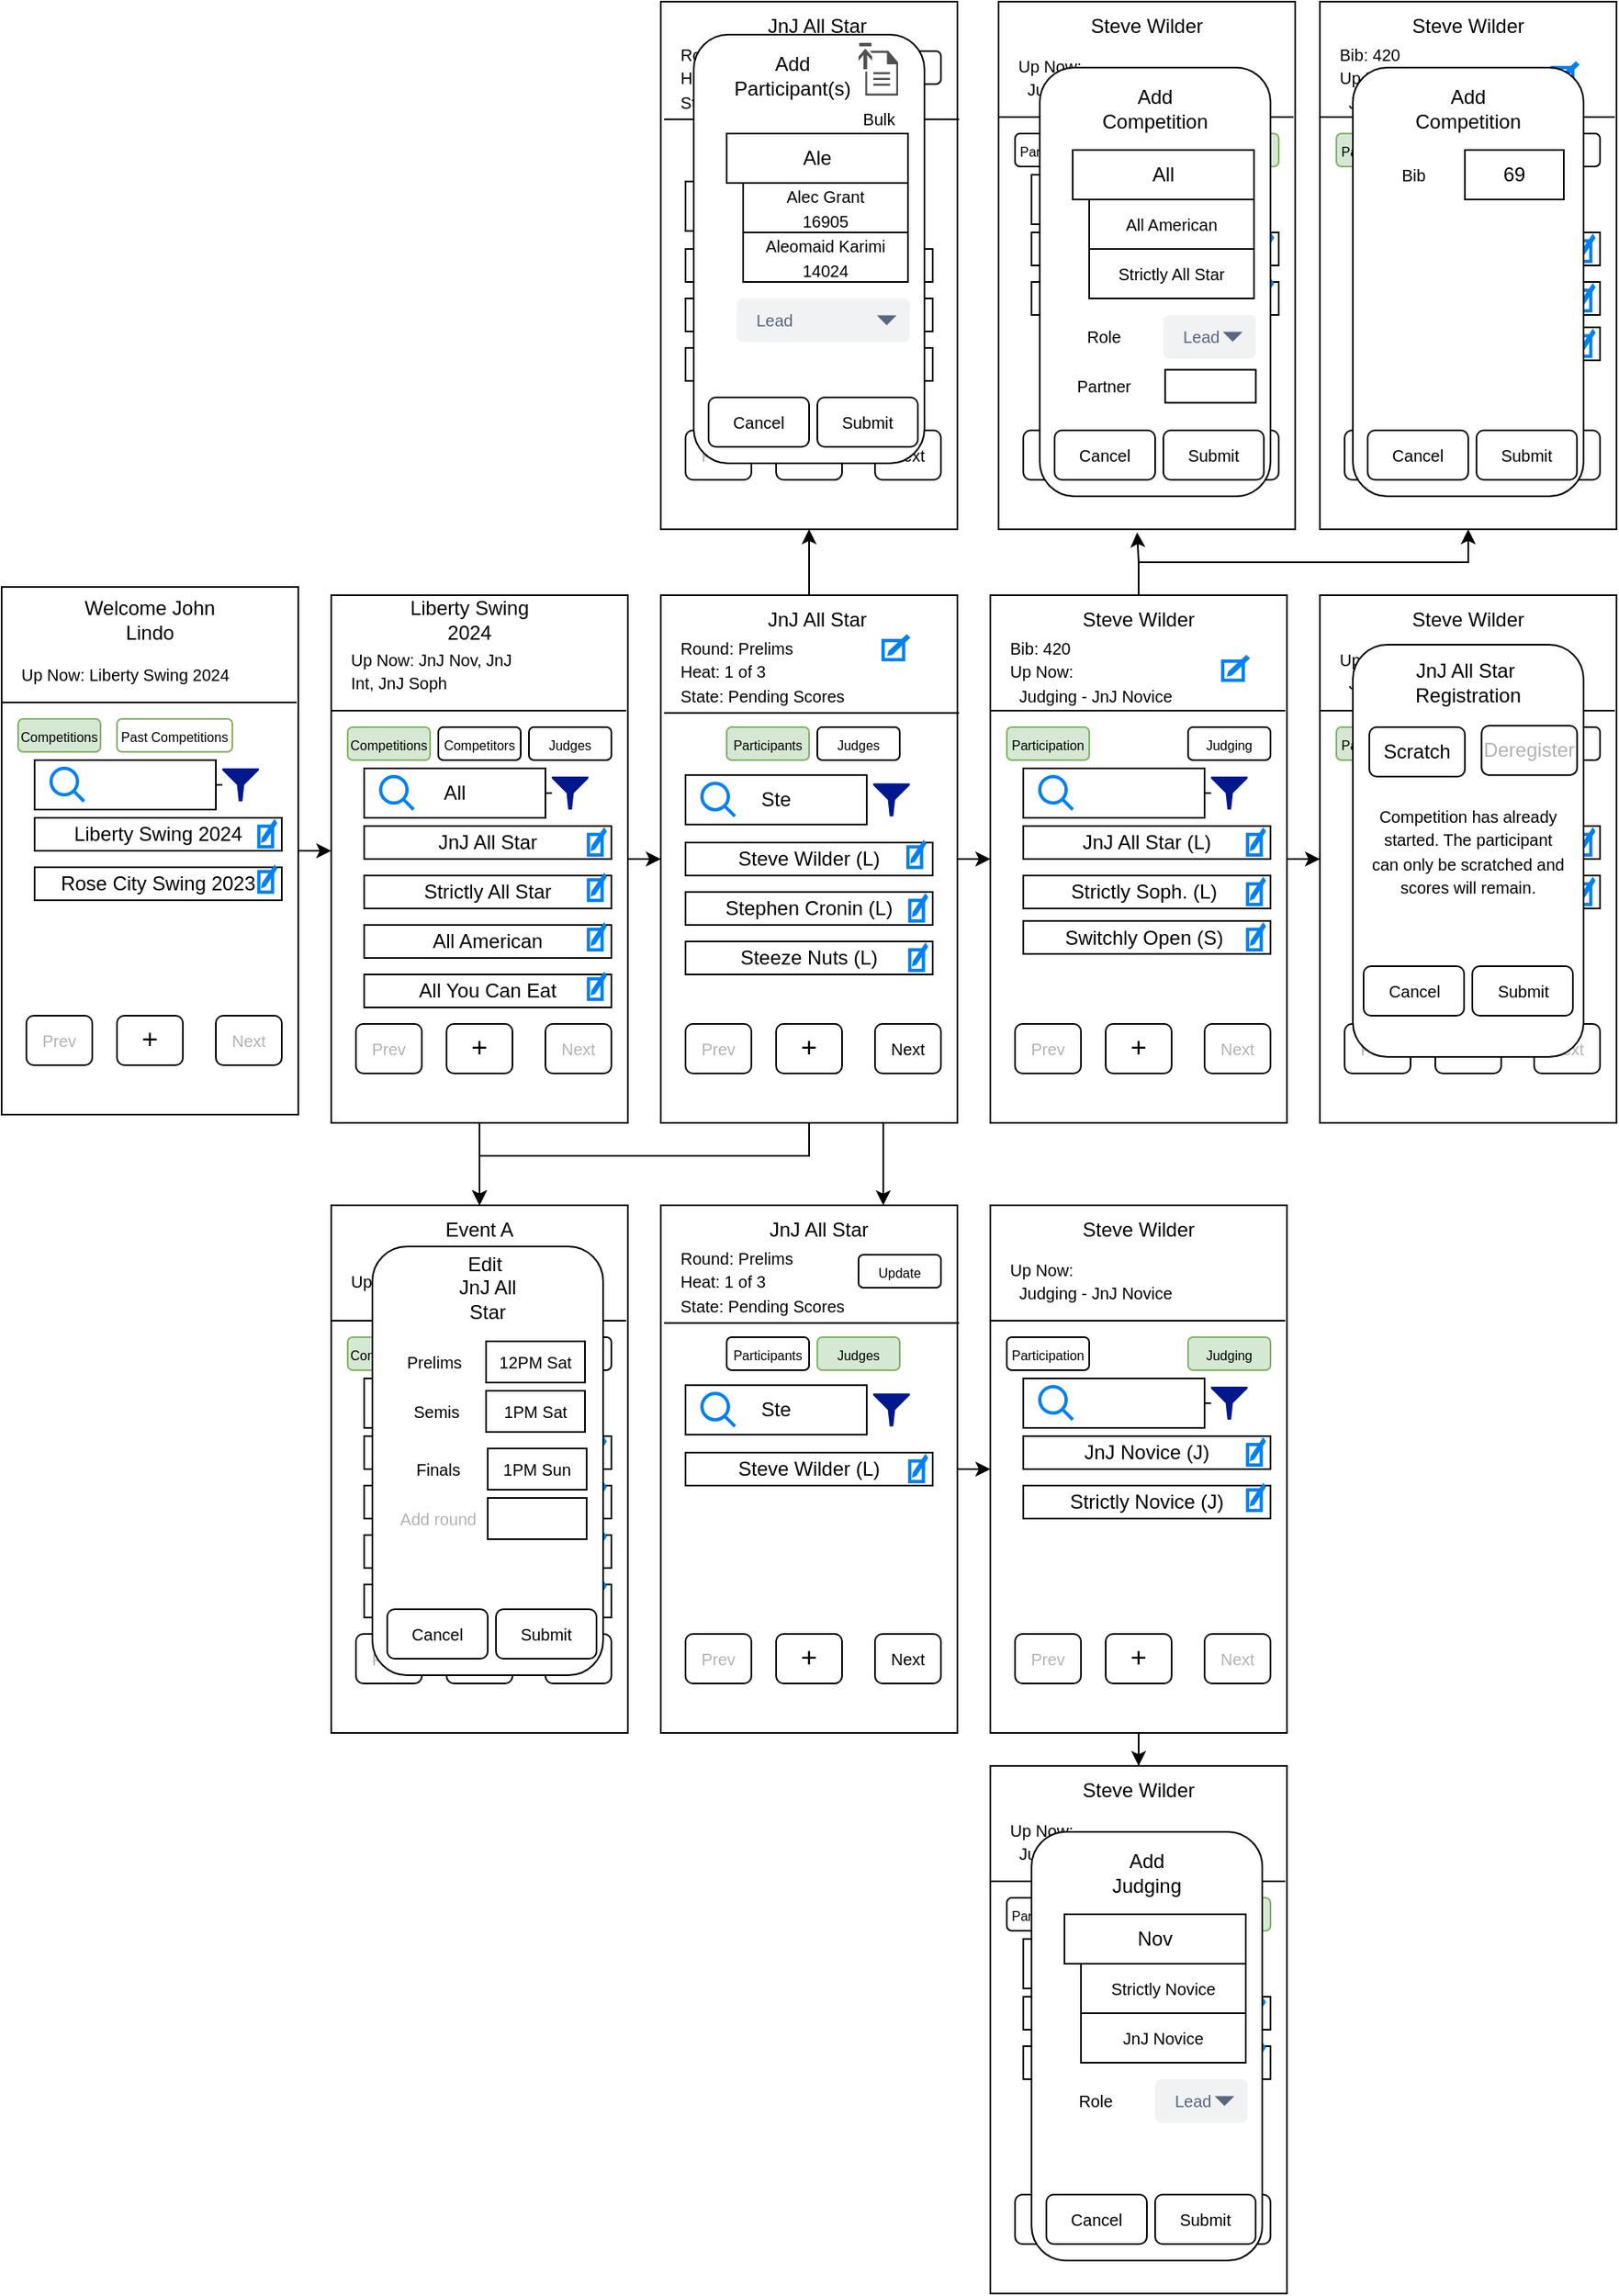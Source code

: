 <mxfile version="21.6.5" type="device">
  <diagram name="Page-1" id="-sZkZpbm2hcz7cyiwULk">
    <mxGraphModel dx="1804" dy="1542" grid="1" gridSize="10" guides="1" tooltips="1" connect="1" arrows="1" fold="1" page="1" pageScale="1" pageWidth="850" pageHeight="1100" math="0" shadow="0">
      <root>
        <mxCell id="0" />
        <mxCell id="1" parent="0" />
        <mxCell id="T9AexyKqh8kj6lWhJ6hW-63" style="edgeStyle=orthogonalEdgeStyle;rounded=0;orthogonalLoop=1;jettySize=auto;html=1;" edge="1" parent="1" source="V3I7782ioJPuwlrCPs7O-1" target="V3I7782ioJPuwlrCPs7O-23">
          <mxGeometry relative="1" as="geometry" />
        </mxCell>
        <mxCell id="T9AexyKqh8kj6lWhJ6hW-312" style="edgeStyle=orthogonalEdgeStyle;rounded=0;orthogonalLoop=1;jettySize=auto;html=1;entryX=0.5;entryY=0;entryDx=0;entryDy=0;" edge="1" parent="1" source="V3I7782ioJPuwlrCPs7O-1" target="T9AexyKqh8kj6lWhJ6hW-288">
          <mxGeometry relative="1" as="geometry" />
        </mxCell>
        <mxCell id="V3I7782ioJPuwlrCPs7O-1" value="" style="rounded=0;whiteSpace=wrap;html=1;" parent="1" vertex="1">
          <mxGeometry x="80" y="80" width="180" height="320" as="geometry" />
        </mxCell>
        <mxCell id="V3I7782ioJPuwlrCPs7O-2" value="Liberty Swing 2024" style="text;html=1;strokeColor=none;fillColor=none;align=center;verticalAlign=middle;whiteSpace=wrap;rounded=0;" parent="1" vertex="1">
          <mxGeometry x="114" y="80" width="100" height="30" as="geometry" />
        </mxCell>
        <mxCell id="V3I7782ioJPuwlrCPs7O-8" value="&lt;font style=&quot;font-size: 8px;&quot;&gt;Competitions&lt;/font&gt;" style="rounded=1;whiteSpace=wrap;html=1;fillColor=#d5e8d4;strokeColor=#82b366;" parent="1" vertex="1">
          <mxGeometry x="90" y="160" width="50" height="20" as="geometry" />
        </mxCell>
        <mxCell id="V3I7782ioJPuwlrCPs7O-9" value="&lt;font style=&quot;font-size: 8px;&quot;&gt;Competitors&lt;/font&gt;" style="rounded=1;whiteSpace=wrap;html=1;" parent="1" vertex="1">
          <mxGeometry x="145" y="160" width="50" height="20" as="geometry" />
        </mxCell>
        <mxCell id="V3I7782ioJPuwlrCPs7O-10" value="&lt;font style=&quot;font-size: 8px;&quot;&gt;Judges&lt;/font&gt;" style="rounded=1;whiteSpace=wrap;html=1;" parent="1" vertex="1">
          <mxGeometry x="200" y="160" width="50" height="20" as="geometry" />
        </mxCell>
        <mxCell id="V3I7782ioJPuwlrCPs7O-11" value="JnJ All Star" style="rounded=0;whiteSpace=wrap;html=1;" parent="1" vertex="1">
          <mxGeometry x="100" y="220" width="150" height="20" as="geometry" />
        </mxCell>
        <mxCell id="V3I7782ioJPuwlrCPs7O-12" value="Strictly All Star" style="rounded=0;whiteSpace=wrap;html=1;" parent="1" vertex="1">
          <mxGeometry x="100" y="250" width="150" height="20" as="geometry" />
        </mxCell>
        <mxCell id="V3I7782ioJPuwlrCPs7O-13" value="All American" style="rounded=0;whiteSpace=wrap;html=1;" parent="1" vertex="1">
          <mxGeometry x="100" y="280" width="150" height="20" as="geometry" />
        </mxCell>
        <mxCell id="T9AexyKqh8kj6lWhJ6hW-8" value="" style="edgeStyle=orthogonalEdgeStyle;rounded=0;orthogonalLoop=1;jettySize=auto;html=1;" edge="1" parent="1" source="V3I7782ioJPuwlrCPs7O-14" target="V3I7782ioJPuwlrCPs7O-15">
          <mxGeometry relative="1" as="geometry" />
        </mxCell>
        <mxCell id="V3I7782ioJPuwlrCPs7O-14" value="" style="sketch=0;aspect=fixed;pointerEvents=1;shadow=0;dashed=0;html=1;strokeColor=none;labelPosition=center;verticalLabelPosition=bottom;verticalAlign=top;align=center;fillColor=#00188D;shape=mxgraph.mscae.enterprise.filter" parent="1" vertex="1">
          <mxGeometry x="213.89" y="190" width="22.22" height="20" as="geometry" />
        </mxCell>
        <mxCell id="V3I7782ioJPuwlrCPs7O-16" value="All" style="rounded=0;whiteSpace=wrap;html=1;" parent="1" vertex="1">
          <mxGeometry x="100" y="185" width="110" height="30" as="geometry" />
        </mxCell>
        <mxCell id="V3I7782ioJPuwlrCPs7O-15" value="" style="html=1;verticalLabelPosition=bottom;align=center;labelBackgroundColor=#ffffff;verticalAlign=top;strokeWidth=2;strokeColor=#0080F0;shadow=0;dashed=0;shape=mxgraph.ios7.icons.looking_glass;" parent="1" vertex="1">
          <mxGeometry x="110" y="190" width="20" height="20" as="geometry" />
        </mxCell>
        <mxCell id="V3I7782ioJPuwlrCPs7O-18" value="All You Can Eat" style="rounded=0;whiteSpace=wrap;html=1;" parent="1" vertex="1">
          <mxGeometry x="100" y="310" width="150" height="20" as="geometry" />
        </mxCell>
        <mxCell id="V3I7782ioJPuwlrCPs7O-20" value="&lt;font color=&quot;#b3b3b3&quot; style=&quot;font-size: 10px;&quot;&gt;Prev&lt;/font&gt;" style="rounded=1;whiteSpace=wrap;html=1;" parent="1" vertex="1">
          <mxGeometry x="95" y="340" width="40" height="30" as="geometry" />
        </mxCell>
        <mxCell id="V3I7782ioJPuwlrCPs7O-21" value="&lt;font color=&quot;#b3b3b3&quot; style=&quot;font-size: 10px;&quot;&gt;Next&lt;/font&gt;" style="rounded=1;whiteSpace=wrap;html=1;" parent="1" vertex="1">
          <mxGeometry x="210" y="340" width="40" height="30" as="geometry" />
        </mxCell>
        <mxCell id="V3I7782ioJPuwlrCPs7O-22" value="&lt;font style=&quot;font-size: 17px;&quot;&gt;+&lt;/font&gt;" style="rounded=1;whiteSpace=wrap;html=1;" parent="1" vertex="1">
          <mxGeometry x="150" y="340" width="40" height="30" as="geometry" />
        </mxCell>
        <mxCell id="T9AexyKqh8kj6lWhJ6hW-64" style="edgeStyle=orthogonalEdgeStyle;rounded=0;orthogonalLoop=1;jettySize=auto;html=1;" edge="1" parent="1" source="V3I7782ioJPuwlrCPs7O-23" target="T9AexyKqh8kj6lWhJ6hW-13">
          <mxGeometry relative="1" as="geometry" />
        </mxCell>
        <mxCell id="T9AexyKqh8kj6lWhJ6hW-68" style="edgeStyle=orthogonalEdgeStyle;rounded=0;orthogonalLoop=1;jettySize=auto;html=1;entryX=0.75;entryY=0;entryDx=0;entryDy=0;exitX=0.75;exitY=1;exitDx=0;exitDy=0;" edge="1" parent="1" source="V3I7782ioJPuwlrCPs7O-23" target="T9AexyKqh8kj6lWhJ6hW-47">
          <mxGeometry relative="1" as="geometry" />
        </mxCell>
        <mxCell id="T9AexyKqh8kj6lWhJ6hW-125" style="edgeStyle=orthogonalEdgeStyle;rounded=0;orthogonalLoop=1;jettySize=auto;html=1;entryX=0.5;entryY=1;entryDx=0;entryDy=0;" edge="1" parent="1" source="V3I7782ioJPuwlrCPs7O-23" target="T9AexyKqh8kj6lWhJ6hW-100">
          <mxGeometry relative="1" as="geometry" />
        </mxCell>
        <mxCell id="T9AexyKqh8kj6lWhJ6hW-310" style="edgeStyle=orthogonalEdgeStyle;rounded=0;orthogonalLoop=1;jettySize=auto;html=1;entryX=0.5;entryY=0;entryDx=0;entryDy=0;" edge="1" parent="1" target="T9AexyKqh8kj6lWhJ6hW-288">
          <mxGeometry relative="1" as="geometry">
            <mxPoint x="370" y="400" as="sourcePoint" />
            <Array as="points">
              <mxPoint x="370" y="420" />
              <mxPoint x="170" y="420" />
            </Array>
          </mxGeometry>
        </mxCell>
        <mxCell id="V3I7782ioJPuwlrCPs7O-23" value="" style="rounded=0;whiteSpace=wrap;html=1;" parent="1" vertex="1">
          <mxGeometry x="280" y="80" width="180" height="320" as="geometry" />
        </mxCell>
        <mxCell id="V3I7782ioJPuwlrCPs7O-24" value="JnJ All Star" style="text;html=1;strokeColor=none;fillColor=none;align=center;verticalAlign=middle;whiteSpace=wrap;rounded=0;" parent="1" vertex="1">
          <mxGeometry x="335" y="80" width="80" height="30" as="geometry" />
        </mxCell>
        <mxCell id="V3I7782ioJPuwlrCPs7O-35" value="&lt;font color=&quot;#b3b3b3&quot; style=&quot;font-size: 10px;&quot;&gt;Prev&lt;/font&gt;" style="rounded=1;whiteSpace=wrap;html=1;" parent="1" vertex="1">
          <mxGeometry x="295" y="340" width="40" height="30" as="geometry" />
        </mxCell>
        <mxCell id="V3I7782ioJPuwlrCPs7O-36" value="&lt;font style=&quot;font-size: 10px;&quot;&gt;Next&lt;/font&gt;" style="rounded=1;whiteSpace=wrap;html=1;" parent="1" vertex="1">
          <mxGeometry x="410" y="340" width="40" height="30" as="geometry" />
        </mxCell>
        <mxCell id="V3I7782ioJPuwlrCPs7O-37" value="&lt;font style=&quot;font-size: 17px;&quot;&gt;+&lt;/font&gt;" style="rounded=1;whiteSpace=wrap;html=1;" parent="1" vertex="1">
          <mxGeometry x="350" y="340" width="40" height="30" as="geometry" />
        </mxCell>
        <mxCell id="V3I7782ioJPuwlrCPs7O-40" value="&lt;font style=&quot;font-size: 8px;&quot;&gt;Participants&lt;/font&gt;" style="rounded=1;whiteSpace=wrap;html=1;fillColor=#d5e8d4;strokeColor=#82b366;" parent="1" vertex="1">
          <mxGeometry x="320" y="160" width="50" height="20" as="geometry" />
        </mxCell>
        <mxCell id="V3I7782ioJPuwlrCPs7O-41" value="&lt;font style=&quot;font-size: 10px;&quot;&gt;Round: Prelims&lt;br&gt;Heat: 1 of 3&lt;br&gt;State: Pending Scores&lt;br&gt;&lt;br&gt;&lt;/font&gt;" style="text;html=1;strokeColor=none;fillColor=none;align=left;verticalAlign=middle;whiteSpace=wrap;rounded=0;" parent="1" vertex="1">
          <mxGeometry x="290" y="105" width="110" height="55" as="geometry" />
        </mxCell>
        <mxCell id="V3I7782ioJPuwlrCPs7O-46" value="" style="endArrow=none;html=1;rounded=0;entryX=0.011;entryY=0.223;entryDx=0;entryDy=0;entryPerimeter=0;exitX=1.006;exitY=0.223;exitDx=0;exitDy=0;exitPerimeter=0;" parent="1" source="V3I7782ioJPuwlrCPs7O-23" target="V3I7782ioJPuwlrCPs7O-23" edge="1">
          <mxGeometry width="50" height="50" relative="1" as="geometry">
            <mxPoint x="330" y="190" as="sourcePoint" />
            <mxPoint x="380" y="140" as="targetPoint" />
          </mxGeometry>
        </mxCell>
        <mxCell id="V3I7782ioJPuwlrCPs7O-47" value="&lt;font style=&quot;font-size: 8px;&quot;&gt;Judges&lt;/font&gt;" style="rounded=1;whiteSpace=wrap;html=1;" parent="1" vertex="1">
          <mxGeometry x="375" y="160" width="50" height="20" as="geometry" />
        </mxCell>
        <mxCell id="V3I7782ioJPuwlrCPs7O-48" value="" style="sketch=0;aspect=fixed;pointerEvents=1;shadow=0;dashed=0;html=1;strokeColor=none;labelPosition=center;verticalLabelPosition=bottom;verticalAlign=top;align=center;fillColor=#00188D;shape=mxgraph.mscae.enterprise.filter" parent="1" vertex="1">
          <mxGeometry x="408.89" y="194.1" width="22.22" height="20" as="geometry" />
        </mxCell>
        <mxCell id="V3I7782ioJPuwlrCPs7O-49" value="Ste" style="rounded=0;whiteSpace=wrap;html=1;" parent="1" vertex="1">
          <mxGeometry x="295" y="189.1" width="110" height="30" as="geometry" />
        </mxCell>
        <mxCell id="V3I7782ioJPuwlrCPs7O-50" value="" style="html=1;verticalLabelPosition=bottom;align=center;labelBackgroundColor=#ffffff;verticalAlign=top;strokeWidth=2;strokeColor=#0080F0;shadow=0;dashed=0;shape=mxgraph.ios7.icons.looking_glass;" parent="1" vertex="1">
          <mxGeometry x="305" y="194.1" width="20" height="20" as="geometry" />
        </mxCell>
        <mxCell id="V3I7782ioJPuwlrCPs7O-51" value="Steve Wilder (L)" style="rounded=0;whiteSpace=wrap;html=1;" parent="1" vertex="1">
          <mxGeometry x="295" y="230" width="150" height="20" as="geometry" />
        </mxCell>
        <mxCell id="V3I7782ioJPuwlrCPs7O-52" value="Stephen Cronin (L)" style="rounded=0;whiteSpace=wrap;html=1;" parent="1" vertex="1">
          <mxGeometry x="295" y="260" width="150" height="20" as="geometry" />
        </mxCell>
        <mxCell id="V3I7782ioJPuwlrCPs7O-53" value="Steeze Nuts (L)" style="rounded=0;whiteSpace=wrap;html=1;" parent="1" vertex="1">
          <mxGeometry x="295" y="290" width="150" height="20" as="geometry" />
        </mxCell>
        <mxCell id="V3I7782ioJPuwlrCPs7O-56" value="" style="endArrow=none;html=1;rounded=0;entryX=0.011;entryY=0.223;entryDx=0;entryDy=0;entryPerimeter=0;exitX=1.006;exitY=0.223;exitDx=0;exitDy=0;exitPerimeter=0;" parent="1" edge="1">
          <mxGeometry width="50" height="50" relative="1" as="geometry">
            <mxPoint x="259" y="150" as="sourcePoint" />
            <mxPoint x="80" y="150" as="targetPoint" />
          </mxGeometry>
        </mxCell>
        <mxCell id="V3I7782ioJPuwlrCPs7O-58" value="&lt;font style=&quot;font-size: 10px;&quot;&gt;Up Now: JnJ Nov, JnJ Int, JnJ Soph&lt;br&gt;&lt;br&gt;&lt;/font&gt;" style="text;html=1;strokeColor=none;fillColor=none;align=left;verticalAlign=middle;whiteSpace=wrap;rounded=0;" parent="1" vertex="1">
          <mxGeometry x="90" y="105" width="110" height="55" as="geometry" />
        </mxCell>
        <mxCell id="T9AexyKqh8kj6lWhJ6hW-155" style="edgeStyle=orthogonalEdgeStyle;rounded=0;orthogonalLoop=1;jettySize=auto;html=1;entryX=0;entryY=0.5;entryDx=0;entryDy=0;" edge="1" parent="1" source="T9AexyKqh8kj6lWhJ6hW-13" target="T9AexyKqh8kj6lWhJ6hW-138">
          <mxGeometry relative="1" as="geometry" />
        </mxCell>
        <mxCell id="T9AexyKqh8kj6lWhJ6hW-234" style="edgeStyle=orthogonalEdgeStyle;rounded=0;orthogonalLoop=1;jettySize=auto;html=1;entryX=0.467;entryY=1.006;entryDx=0;entryDy=0;entryPerimeter=0;" edge="1" parent="1" source="T9AexyKqh8kj6lWhJ6hW-13" target="T9AexyKqh8kj6lWhJ6hW-205">
          <mxGeometry relative="1" as="geometry" />
        </mxCell>
        <mxCell id="T9AexyKqh8kj6lWhJ6hW-255" style="edgeStyle=orthogonalEdgeStyle;rounded=0;orthogonalLoop=1;jettySize=auto;html=1;entryX=0.5;entryY=1;entryDx=0;entryDy=0;exitX=0.5;exitY=0;exitDx=0;exitDy=0;" edge="1" parent="1" source="T9AexyKqh8kj6lWhJ6hW-14" target="T9AexyKqh8kj6lWhJ6hW-235">
          <mxGeometry relative="1" as="geometry" />
        </mxCell>
        <mxCell id="T9AexyKqh8kj6lWhJ6hW-13" value="" style="rounded=0;whiteSpace=wrap;html=1;" vertex="1" parent="1">
          <mxGeometry x="480" y="80" width="180" height="320" as="geometry" />
        </mxCell>
        <mxCell id="T9AexyKqh8kj6lWhJ6hW-14" value="Steve Wilder" style="text;html=1;strokeColor=none;fillColor=none;align=center;verticalAlign=middle;whiteSpace=wrap;rounded=0;" vertex="1" parent="1">
          <mxGeometry x="530" y="80" width="80" height="30" as="geometry" />
        </mxCell>
        <mxCell id="T9AexyKqh8kj6lWhJ6hW-15" value="&lt;font style=&quot;font-size: 8px;&quot;&gt;Participation&lt;/font&gt;" style="rounded=1;whiteSpace=wrap;html=1;fillColor=#d5e8d4;strokeColor=#82b366;" vertex="1" parent="1">
          <mxGeometry x="490" y="160" width="50" height="20" as="geometry" />
        </mxCell>
        <mxCell id="T9AexyKqh8kj6lWhJ6hW-17" value="&lt;font style=&quot;font-size: 8px;&quot;&gt;Judging&lt;/font&gt;" style="rounded=1;whiteSpace=wrap;html=1;" vertex="1" parent="1">
          <mxGeometry x="600" y="160" width="50" height="20" as="geometry" />
        </mxCell>
        <mxCell id="T9AexyKqh8kj6lWhJ6hW-18" value="JnJ All Star (L)" style="rounded=0;whiteSpace=wrap;html=1;" vertex="1" parent="1">
          <mxGeometry x="500" y="220" width="150" height="20" as="geometry" />
        </mxCell>
        <mxCell id="T9AexyKqh8kj6lWhJ6hW-19" value="Strictly Soph. (L)&amp;nbsp;" style="rounded=0;whiteSpace=wrap;html=1;" vertex="1" parent="1">
          <mxGeometry x="500" y="250" width="150" height="20" as="geometry" />
        </mxCell>
        <mxCell id="T9AexyKqh8kj6lWhJ6hW-21" value="" style="edgeStyle=orthogonalEdgeStyle;rounded=0;orthogonalLoop=1;jettySize=auto;html=1;" edge="1" parent="1" source="T9AexyKqh8kj6lWhJ6hW-22" target="T9AexyKqh8kj6lWhJ6hW-24">
          <mxGeometry relative="1" as="geometry" />
        </mxCell>
        <mxCell id="T9AexyKqh8kj6lWhJ6hW-22" value="" style="sketch=0;aspect=fixed;pointerEvents=1;shadow=0;dashed=0;html=1;strokeColor=none;labelPosition=center;verticalLabelPosition=bottom;verticalAlign=top;align=center;fillColor=#00188D;shape=mxgraph.mscae.enterprise.filter" vertex="1" parent="1">
          <mxGeometry x="613.89" y="190" width="22.22" height="20" as="geometry" />
        </mxCell>
        <mxCell id="T9AexyKqh8kj6lWhJ6hW-23" value="" style="rounded=0;whiteSpace=wrap;html=1;" vertex="1" parent="1">
          <mxGeometry x="500" y="185" width="110" height="30" as="geometry" />
        </mxCell>
        <mxCell id="T9AexyKqh8kj6lWhJ6hW-24" value="" style="html=1;verticalLabelPosition=bottom;align=center;labelBackgroundColor=#ffffff;verticalAlign=top;strokeWidth=2;strokeColor=#0080F0;shadow=0;dashed=0;shape=mxgraph.ios7.icons.looking_glass;" vertex="1" parent="1">
          <mxGeometry x="510" y="190" width="20" height="20" as="geometry" />
        </mxCell>
        <mxCell id="T9AexyKqh8kj6lWhJ6hW-26" value="&lt;font color=&quot;#b3b3b3&quot; style=&quot;font-size: 10px;&quot;&gt;Prev&lt;/font&gt;" style="rounded=1;whiteSpace=wrap;html=1;" vertex="1" parent="1">
          <mxGeometry x="495" y="340" width="40" height="30" as="geometry" />
        </mxCell>
        <mxCell id="T9AexyKqh8kj6lWhJ6hW-27" value="&lt;font color=&quot;#b3b3b3&quot; style=&quot;font-size: 10px;&quot;&gt;Next&lt;/font&gt;" style="rounded=1;whiteSpace=wrap;html=1;" vertex="1" parent="1">
          <mxGeometry x="610" y="340" width="40" height="30" as="geometry" />
        </mxCell>
        <mxCell id="T9AexyKqh8kj6lWhJ6hW-28" value="&lt;font style=&quot;font-size: 17px;&quot;&gt;+&lt;/font&gt;" style="rounded=1;whiteSpace=wrap;html=1;" vertex="1" parent="1">
          <mxGeometry x="550" y="340" width="40" height="30" as="geometry" />
        </mxCell>
        <mxCell id="T9AexyKqh8kj6lWhJ6hW-29" value="" style="endArrow=none;html=1;rounded=0;entryX=0.011;entryY=0.223;entryDx=0;entryDy=0;entryPerimeter=0;exitX=1.006;exitY=0.223;exitDx=0;exitDy=0;exitPerimeter=0;" edge="1" parent="1">
          <mxGeometry width="50" height="50" relative="1" as="geometry">
            <mxPoint x="659" y="150" as="sourcePoint" />
            <mxPoint x="480" y="150" as="targetPoint" />
          </mxGeometry>
        </mxCell>
        <mxCell id="T9AexyKqh8kj6lWhJ6hW-30" value="&lt;font style=&quot;font-size: 10px;&quot;&gt;Bib: 420&lt;br&gt;Up Now:&amp;nbsp; &lt;br&gt;&amp;nbsp; Judging - JnJ Novice&lt;br&gt;&lt;br&gt;&lt;/font&gt;" style="text;html=1;strokeColor=none;fillColor=none;align=left;verticalAlign=middle;whiteSpace=wrap;rounded=0;" vertex="1" parent="1">
          <mxGeometry x="490" y="105" width="110" height="55" as="geometry" />
        </mxCell>
        <mxCell id="T9AexyKqh8kj6lWhJ6hW-204" style="edgeStyle=orthogonalEdgeStyle;rounded=0;orthogonalLoop=1;jettySize=auto;html=1;" edge="1" parent="1" source="T9AexyKqh8kj6lWhJ6hW-32" target="T9AexyKqh8kj6lWhJ6hW-172">
          <mxGeometry relative="1" as="geometry" />
        </mxCell>
        <mxCell id="T9AexyKqh8kj6lWhJ6hW-32" value="" style="rounded=0;whiteSpace=wrap;html=1;" vertex="1" parent="1">
          <mxGeometry x="480" y="450" width="180" height="320" as="geometry" />
        </mxCell>
        <mxCell id="T9AexyKqh8kj6lWhJ6hW-33" value="Steve Wilder" style="text;html=1;strokeColor=none;fillColor=none;align=center;verticalAlign=middle;whiteSpace=wrap;rounded=0;" vertex="1" parent="1">
          <mxGeometry x="530" y="450" width="80" height="30" as="geometry" />
        </mxCell>
        <mxCell id="T9AexyKqh8kj6lWhJ6hW-34" value="&lt;font style=&quot;font-size: 8px;&quot;&gt;Participation&lt;/font&gt;" style="rounded=1;whiteSpace=wrap;html=1;" vertex="1" parent="1">
          <mxGeometry x="490" y="530" width="50" height="20" as="geometry" />
        </mxCell>
        <mxCell id="T9AexyKqh8kj6lWhJ6hW-35" value="&lt;font style=&quot;font-size: 8px;&quot;&gt;Judging&lt;/font&gt;" style="rounded=1;whiteSpace=wrap;html=1;fillColor=#d5e8d4;strokeColor=#82b366;" vertex="1" parent="1">
          <mxGeometry x="600" y="530" width="50" height="20" as="geometry" />
        </mxCell>
        <mxCell id="T9AexyKqh8kj6lWhJ6hW-36" value="JnJ Novice (J)" style="rounded=0;whiteSpace=wrap;html=1;" vertex="1" parent="1">
          <mxGeometry x="500" y="590" width="150" height="20" as="geometry" />
        </mxCell>
        <mxCell id="T9AexyKqh8kj6lWhJ6hW-37" value="Strictly Novice (J)" style="rounded=0;whiteSpace=wrap;html=1;" vertex="1" parent="1">
          <mxGeometry x="500" y="620" width="150" height="20" as="geometry" />
        </mxCell>
        <mxCell id="T9AexyKqh8kj6lWhJ6hW-38" value="" style="edgeStyle=orthogonalEdgeStyle;rounded=0;orthogonalLoop=1;jettySize=auto;html=1;" edge="1" parent="1" source="T9AexyKqh8kj6lWhJ6hW-39" target="T9AexyKqh8kj6lWhJ6hW-41">
          <mxGeometry relative="1" as="geometry" />
        </mxCell>
        <mxCell id="T9AexyKqh8kj6lWhJ6hW-39" value="" style="sketch=0;aspect=fixed;pointerEvents=1;shadow=0;dashed=0;html=1;strokeColor=none;labelPosition=center;verticalLabelPosition=bottom;verticalAlign=top;align=center;fillColor=#00188D;shape=mxgraph.mscae.enterprise.filter" vertex="1" parent="1">
          <mxGeometry x="613.89" y="560" width="22.22" height="20" as="geometry" />
        </mxCell>
        <mxCell id="T9AexyKqh8kj6lWhJ6hW-40" value="" style="rounded=0;whiteSpace=wrap;html=1;" vertex="1" parent="1">
          <mxGeometry x="500" y="555" width="110" height="30" as="geometry" />
        </mxCell>
        <mxCell id="T9AexyKqh8kj6lWhJ6hW-41" value="" style="html=1;verticalLabelPosition=bottom;align=center;labelBackgroundColor=#ffffff;verticalAlign=top;strokeWidth=2;strokeColor=#0080F0;shadow=0;dashed=0;shape=mxgraph.ios7.icons.looking_glass;" vertex="1" parent="1">
          <mxGeometry x="510" y="560" width="20" height="20" as="geometry" />
        </mxCell>
        <mxCell id="T9AexyKqh8kj6lWhJ6hW-42" value="&lt;font color=&quot;#b3b3b3&quot; style=&quot;font-size: 10px;&quot;&gt;Prev&lt;/font&gt;" style="rounded=1;whiteSpace=wrap;html=1;" vertex="1" parent="1">
          <mxGeometry x="495" y="710" width="40" height="30" as="geometry" />
        </mxCell>
        <mxCell id="T9AexyKqh8kj6lWhJ6hW-43" value="&lt;font color=&quot;#b3b3b3&quot; style=&quot;font-size: 10px;&quot;&gt;Next&lt;/font&gt;" style="rounded=1;whiteSpace=wrap;html=1;" vertex="1" parent="1">
          <mxGeometry x="610" y="710" width="40" height="30" as="geometry" />
        </mxCell>
        <mxCell id="T9AexyKqh8kj6lWhJ6hW-44" value="&lt;font style=&quot;font-size: 17px;&quot;&gt;+&lt;/font&gt;" style="rounded=1;whiteSpace=wrap;html=1;" vertex="1" parent="1">
          <mxGeometry x="550" y="710" width="40" height="30" as="geometry" />
        </mxCell>
        <mxCell id="T9AexyKqh8kj6lWhJ6hW-45" value="" style="endArrow=none;html=1;rounded=0;entryX=0.011;entryY=0.223;entryDx=0;entryDy=0;entryPerimeter=0;exitX=1.006;exitY=0.223;exitDx=0;exitDy=0;exitPerimeter=0;" edge="1" parent="1">
          <mxGeometry width="50" height="50" relative="1" as="geometry">
            <mxPoint x="659" y="520" as="sourcePoint" />
            <mxPoint x="480" y="520" as="targetPoint" />
          </mxGeometry>
        </mxCell>
        <mxCell id="T9AexyKqh8kj6lWhJ6hW-46" value="&lt;font style=&quot;font-size: 10px;&quot;&gt;Up Now:&amp;nbsp; &lt;br&gt;&amp;nbsp; Judging - JnJ Novice&lt;br&gt;&lt;br&gt;&lt;/font&gt;" style="text;html=1;strokeColor=none;fillColor=none;align=left;verticalAlign=middle;whiteSpace=wrap;rounded=0;" vertex="1" parent="1">
          <mxGeometry x="490" y="475" width="110" height="55" as="geometry" />
        </mxCell>
        <mxCell id="T9AexyKqh8kj6lWhJ6hW-70" style="edgeStyle=orthogonalEdgeStyle;rounded=0;orthogonalLoop=1;jettySize=auto;html=1;" edge="1" parent="1" source="T9AexyKqh8kj6lWhJ6hW-47" target="T9AexyKqh8kj6lWhJ6hW-32">
          <mxGeometry relative="1" as="geometry" />
        </mxCell>
        <mxCell id="T9AexyKqh8kj6lWhJ6hW-47" value="" style="rounded=0;whiteSpace=wrap;html=1;" vertex="1" parent="1">
          <mxGeometry x="280" y="450" width="180" height="320" as="geometry" />
        </mxCell>
        <mxCell id="T9AexyKqh8kj6lWhJ6hW-48" value="JnJ All Star" style="text;html=1;strokeColor=none;fillColor=none;align=center;verticalAlign=middle;whiteSpace=wrap;rounded=0;" vertex="1" parent="1">
          <mxGeometry x="336.08" y="455" width="80" height="20" as="geometry" />
        </mxCell>
        <mxCell id="T9AexyKqh8kj6lWhJ6hW-49" value="&lt;font color=&quot;#b3b3b3&quot; style=&quot;font-size: 10px;&quot;&gt;Prev&lt;/font&gt;" style="rounded=1;whiteSpace=wrap;html=1;" vertex="1" parent="1">
          <mxGeometry x="295" y="710" width="40" height="30" as="geometry" />
        </mxCell>
        <mxCell id="T9AexyKqh8kj6lWhJ6hW-50" value="&lt;font style=&quot;font-size: 10px;&quot;&gt;Next&lt;/font&gt;" style="rounded=1;whiteSpace=wrap;html=1;" vertex="1" parent="1">
          <mxGeometry x="410" y="710" width="40" height="30" as="geometry" />
        </mxCell>
        <mxCell id="T9AexyKqh8kj6lWhJ6hW-51" value="&lt;font style=&quot;font-size: 17px;&quot;&gt;+&lt;/font&gt;" style="rounded=1;whiteSpace=wrap;html=1;" vertex="1" parent="1">
          <mxGeometry x="350" y="710" width="40" height="30" as="geometry" />
        </mxCell>
        <mxCell id="T9AexyKqh8kj6lWhJ6hW-52" value="&lt;font style=&quot;font-size: 8px;&quot;&gt;Participants&lt;/font&gt;" style="rounded=1;whiteSpace=wrap;html=1;" vertex="1" parent="1">
          <mxGeometry x="320" y="530" width="50" height="20" as="geometry" />
        </mxCell>
        <mxCell id="T9AexyKqh8kj6lWhJ6hW-53" value="&lt;font style=&quot;font-size: 10px;&quot;&gt;Round: Prelims&lt;br&gt;Heat: 1 of 3&lt;br&gt;State: Pending Scores&lt;br&gt;&lt;br&gt;&lt;/font&gt;" style="text;html=1;strokeColor=none;fillColor=none;align=left;verticalAlign=middle;whiteSpace=wrap;rounded=0;" vertex="1" parent="1">
          <mxGeometry x="290" y="475" width="110" height="55" as="geometry" />
        </mxCell>
        <mxCell id="T9AexyKqh8kj6lWhJ6hW-54" value="&lt;font style=&quot;font-size: 8px;&quot;&gt;Update&lt;/font&gt;" style="rounded=1;whiteSpace=wrap;html=1;" vertex="1" parent="1">
          <mxGeometry x="400" y="480" width="50" height="20" as="geometry" />
        </mxCell>
        <mxCell id="T9AexyKqh8kj6lWhJ6hW-55" value="" style="endArrow=none;html=1;rounded=0;entryX=0.011;entryY=0.223;entryDx=0;entryDy=0;entryPerimeter=0;exitX=1.006;exitY=0.223;exitDx=0;exitDy=0;exitPerimeter=0;" edge="1" parent="1" source="T9AexyKqh8kj6lWhJ6hW-47" target="T9AexyKqh8kj6lWhJ6hW-47">
          <mxGeometry width="50" height="50" relative="1" as="geometry">
            <mxPoint x="330" y="560" as="sourcePoint" />
            <mxPoint x="380" y="510" as="targetPoint" />
          </mxGeometry>
        </mxCell>
        <mxCell id="T9AexyKqh8kj6lWhJ6hW-56" value="&lt;font style=&quot;font-size: 8px;&quot;&gt;Judges&lt;/font&gt;" style="rounded=1;whiteSpace=wrap;html=1;fillColor=#d5e8d4;strokeColor=#82b366;" vertex="1" parent="1">
          <mxGeometry x="375" y="530" width="50" height="20" as="geometry" />
        </mxCell>
        <mxCell id="T9AexyKqh8kj6lWhJ6hW-57" value="" style="sketch=0;aspect=fixed;pointerEvents=1;shadow=0;dashed=0;html=1;strokeColor=none;labelPosition=center;verticalLabelPosition=bottom;verticalAlign=top;align=center;fillColor=#00188D;shape=mxgraph.mscae.enterprise.filter" vertex="1" parent="1">
          <mxGeometry x="408.89" y="564.1" width="22.22" height="20" as="geometry" />
        </mxCell>
        <mxCell id="T9AexyKqh8kj6lWhJ6hW-58" value="Ste" style="rounded=0;whiteSpace=wrap;html=1;" vertex="1" parent="1">
          <mxGeometry x="295" y="559.1" width="110" height="30" as="geometry" />
        </mxCell>
        <mxCell id="T9AexyKqh8kj6lWhJ6hW-59" value="" style="html=1;verticalLabelPosition=bottom;align=center;labelBackgroundColor=#ffffff;verticalAlign=top;strokeWidth=2;strokeColor=#0080F0;shadow=0;dashed=0;shape=mxgraph.ios7.icons.looking_glass;" vertex="1" parent="1">
          <mxGeometry x="305" y="564.1" width="20" height="20" as="geometry" />
        </mxCell>
        <mxCell id="T9AexyKqh8kj6lWhJ6hW-60" value="Steve Wilder (L)" style="rounded=0;whiteSpace=wrap;html=1;" vertex="1" parent="1">
          <mxGeometry x="295" y="600" width="150" height="20" as="geometry" />
        </mxCell>
        <mxCell id="T9AexyKqh8kj6lWhJ6hW-100" value="" style="rounded=0;whiteSpace=wrap;html=1;" vertex="1" parent="1">
          <mxGeometry x="280" y="-280" width="180" height="320" as="geometry" />
        </mxCell>
        <mxCell id="T9AexyKqh8kj6lWhJ6hW-101" value="JnJ All Star" style="text;html=1;strokeColor=none;fillColor=none;align=center;verticalAlign=middle;whiteSpace=wrap;rounded=0;" vertex="1" parent="1">
          <mxGeometry x="335" y="-280" width="80" height="30" as="geometry" />
        </mxCell>
        <mxCell id="T9AexyKqh8kj6lWhJ6hW-102" value="&lt;font color=&quot;#b3b3b3&quot; style=&quot;font-size: 10px;&quot;&gt;Prev&lt;/font&gt;" style="rounded=1;whiteSpace=wrap;html=1;" vertex="1" parent="1">
          <mxGeometry x="295" y="-20" width="40" height="30" as="geometry" />
        </mxCell>
        <mxCell id="T9AexyKqh8kj6lWhJ6hW-103" value="&lt;font style=&quot;font-size: 10px;&quot;&gt;Next&lt;/font&gt;" style="rounded=1;whiteSpace=wrap;html=1;" vertex="1" parent="1">
          <mxGeometry x="410" y="-20" width="40" height="30" as="geometry" />
        </mxCell>
        <mxCell id="T9AexyKqh8kj6lWhJ6hW-104" value="&lt;font style=&quot;font-size: 17px;&quot;&gt;+&lt;/font&gt;" style="rounded=1;whiteSpace=wrap;html=1;" vertex="1" parent="1">
          <mxGeometry x="350" y="-20" width="40" height="30" as="geometry" />
        </mxCell>
        <mxCell id="T9AexyKqh8kj6lWhJ6hW-105" value="&lt;font style=&quot;font-size: 8px;&quot;&gt;Participants&lt;/font&gt;" style="rounded=1;whiteSpace=wrap;html=1;fillColor=#d5e8d4;strokeColor=#82b366;" vertex="1" parent="1">
          <mxGeometry x="320" y="-200" width="50" height="20" as="geometry" />
        </mxCell>
        <mxCell id="T9AexyKqh8kj6lWhJ6hW-106" value="&lt;font style=&quot;font-size: 10px;&quot;&gt;Round: Prelims&lt;br&gt;Heat: 1 of 3&lt;br&gt;State: Pending Scores&lt;br&gt;&lt;br&gt;&lt;/font&gt;" style="text;html=1;strokeColor=none;fillColor=none;align=left;verticalAlign=middle;whiteSpace=wrap;rounded=0;" vertex="1" parent="1">
          <mxGeometry x="290" y="-255" width="110" height="55" as="geometry" />
        </mxCell>
        <mxCell id="T9AexyKqh8kj6lWhJ6hW-107" value="&lt;font style=&quot;font-size: 8px;&quot;&gt;Update&lt;/font&gt;" style="rounded=1;whiteSpace=wrap;html=1;" vertex="1" parent="1">
          <mxGeometry x="400" y="-250" width="50" height="20" as="geometry" />
        </mxCell>
        <mxCell id="T9AexyKqh8kj6lWhJ6hW-108" value="" style="endArrow=none;html=1;rounded=0;entryX=0.011;entryY=0.223;entryDx=0;entryDy=0;entryPerimeter=0;exitX=1.006;exitY=0.223;exitDx=0;exitDy=0;exitPerimeter=0;" edge="1" parent="1" source="T9AexyKqh8kj6lWhJ6hW-100" target="T9AexyKqh8kj6lWhJ6hW-100">
          <mxGeometry width="50" height="50" relative="1" as="geometry">
            <mxPoint x="330" y="-170" as="sourcePoint" />
            <mxPoint x="380" y="-220" as="targetPoint" />
          </mxGeometry>
        </mxCell>
        <mxCell id="T9AexyKqh8kj6lWhJ6hW-109" value="&lt;font style=&quot;font-size: 8px;&quot;&gt;Judges&lt;/font&gt;" style="rounded=1;whiteSpace=wrap;html=1;" vertex="1" parent="1">
          <mxGeometry x="375" y="-200" width="50" height="20" as="geometry" />
        </mxCell>
        <mxCell id="T9AexyKqh8kj6lWhJ6hW-110" value="" style="sketch=0;aspect=fixed;pointerEvents=1;shadow=0;dashed=0;html=1;strokeColor=none;labelPosition=center;verticalLabelPosition=bottom;verticalAlign=top;align=center;fillColor=#00188D;shape=mxgraph.mscae.enterprise.filter" vertex="1" parent="1">
          <mxGeometry x="408.89" y="-165.9" width="22.22" height="20" as="geometry" />
        </mxCell>
        <mxCell id="T9AexyKqh8kj6lWhJ6hW-111" value="Ste" style="rounded=0;whiteSpace=wrap;html=1;" vertex="1" parent="1">
          <mxGeometry x="295" y="-170.9" width="110" height="30" as="geometry" />
        </mxCell>
        <mxCell id="T9AexyKqh8kj6lWhJ6hW-112" value="" style="html=1;verticalLabelPosition=bottom;align=center;labelBackgroundColor=#ffffff;verticalAlign=top;strokeWidth=2;strokeColor=#0080F0;shadow=0;dashed=0;shape=mxgraph.ios7.icons.looking_glass;" vertex="1" parent="1">
          <mxGeometry x="305" y="-165.9" width="20" height="20" as="geometry" />
        </mxCell>
        <mxCell id="T9AexyKqh8kj6lWhJ6hW-113" value="Steve Wilder (L)" style="rounded=0;whiteSpace=wrap;html=1;" vertex="1" parent="1">
          <mxGeometry x="295" y="-130" width="150" height="20" as="geometry" />
        </mxCell>
        <mxCell id="T9AexyKqh8kj6lWhJ6hW-114" value="Stephen Cronin (L)" style="rounded=0;whiteSpace=wrap;html=1;" vertex="1" parent="1">
          <mxGeometry x="295" y="-100" width="150" height="20" as="geometry" />
        </mxCell>
        <mxCell id="T9AexyKqh8kj6lWhJ6hW-115" value="Steeze Nuts (L)" style="rounded=0;whiteSpace=wrap;html=1;" vertex="1" parent="1">
          <mxGeometry x="295" y="-70" width="150" height="20" as="geometry" />
        </mxCell>
        <mxCell id="T9AexyKqh8kj6lWhJ6hW-116" value="" style="rounded=1;whiteSpace=wrap;html=1;" vertex="1" parent="1">
          <mxGeometry x="300" y="-260" width="140" height="260" as="geometry" />
        </mxCell>
        <mxCell id="T9AexyKqh8kj6lWhJ6hW-117" value="Add Participant(s)" style="text;html=1;strokeColor=none;fillColor=none;align=center;verticalAlign=middle;whiteSpace=wrap;rounded=0;" vertex="1" parent="1">
          <mxGeometry x="330" y="-250" width="60" height="30" as="geometry" />
        </mxCell>
        <mxCell id="T9AexyKqh8kj6lWhJ6hW-118" value="Ale" style="rounded=0;whiteSpace=wrap;html=1;" vertex="1" parent="1">
          <mxGeometry x="320" y="-200.0" width="110" height="30" as="geometry" />
        </mxCell>
        <mxCell id="T9AexyKqh8kj6lWhJ6hW-119" value="&lt;font style=&quot;font-size: 10px;&quot;&gt;Alec Grant &lt;br&gt;16905&lt;/font&gt;" style="rounded=0;whiteSpace=wrap;html=1;" vertex="1" parent="1">
          <mxGeometry x="330" y="-170" width="100" height="30" as="geometry" />
        </mxCell>
        <mxCell id="T9AexyKqh8kj6lWhJ6hW-120" value="&lt;font style=&quot;font-size: 10px;&quot;&gt;Aleomaid Karimi 14024&lt;/font&gt;" style="rounded=0;whiteSpace=wrap;html=1;" vertex="1" parent="1">
          <mxGeometry x="330" y="-140" width="100" height="30" as="geometry" />
        </mxCell>
        <mxCell id="T9AexyKqh8kj6lWhJ6hW-121" value="&lt;font style=&quot;font-size: 10px;&quot;&gt;Submit&lt;/font&gt;" style="rounded=1;whiteSpace=wrap;html=1;" vertex="1" parent="1">
          <mxGeometry x="375" y="-40" width="61" height="30" as="geometry" />
        </mxCell>
        <mxCell id="T9AexyKqh8kj6lWhJ6hW-122" value="&lt;font style=&quot;font-size: 10px;&quot;&gt;Cancel&lt;/font&gt;" style="rounded=1;whiteSpace=wrap;html=1;" vertex="1" parent="1">
          <mxGeometry x="309" y="-40" width="61" height="30" as="geometry" />
        </mxCell>
        <mxCell id="T9AexyKqh8kj6lWhJ6hW-129" value="" style="html=1;verticalLabelPosition=bottom;align=center;labelBackgroundColor=#ffffff;verticalAlign=top;strokeWidth=2;strokeColor=#0080F0;shadow=0;dashed=0;shape=mxgraph.ios7.icons.compose;" vertex="1" parent="1">
          <mxGeometry x="636.11" y="252.45" width="10" height="15.1" as="geometry" />
        </mxCell>
        <mxCell id="T9AexyKqh8kj6lWhJ6hW-130" value="" style="html=1;verticalLabelPosition=bottom;align=center;labelBackgroundColor=#ffffff;verticalAlign=top;strokeWidth=2;strokeColor=#0080F0;shadow=0;dashed=0;shape=mxgraph.ios7.icons.compose;" vertex="1" parent="1">
          <mxGeometry x="636.11" y="222.45" width="10" height="15.1" as="geometry" />
        </mxCell>
        <mxCell id="T9AexyKqh8kj6lWhJ6hW-131" value="" style="html=1;verticalLabelPosition=bottom;align=center;labelBackgroundColor=#ffffff;verticalAlign=top;strokeWidth=2;strokeColor=#0080F0;shadow=0;dashed=0;shape=mxgraph.ios7.icons.compose;" vertex="1" parent="1">
          <mxGeometry x="430" y="230" width="10" height="15.1" as="geometry" />
        </mxCell>
        <mxCell id="T9AexyKqh8kj6lWhJ6hW-132" value="" style="html=1;verticalLabelPosition=bottom;align=center;labelBackgroundColor=#ffffff;verticalAlign=top;strokeWidth=2;strokeColor=#0080F0;shadow=0;dashed=0;shape=mxgraph.ios7.icons.compose;" vertex="1" parent="1">
          <mxGeometry x="431.11" y="262.45" width="10" height="15.1" as="geometry" />
        </mxCell>
        <mxCell id="T9AexyKqh8kj6lWhJ6hW-133" value="" style="html=1;verticalLabelPosition=bottom;align=center;labelBackgroundColor=#ffffff;verticalAlign=top;strokeWidth=2;strokeColor=#0080F0;shadow=0;dashed=0;shape=mxgraph.ios7.icons.compose;" vertex="1" parent="1">
          <mxGeometry x="431.11" y="292.45" width="10" height="15.1" as="geometry" />
        </mxCell>
        <mxCell id="T9AexyKqh8kj6lWhJ6hW-134" value="" style="html=1;verticalLabelPosition=bottom;align=center;labelBackgroundColor=#ffffff;verticalAlign=top;strokeWidth=2;strokeColor=#0080F0;shadow=0;dashed=0;shape=mxgraph.ios7.icons.compose;" vertex="1" parent="1">
          <mxGeometry x="431.11" y="602.45" width="10" height="15.1" as="geometry" />
        </mxCell>
        <mxCell id="T9AexyKqh8kj6lWhJ6hW-135" value="" style="html=1;verticalLabelPosition=bottom;align=center;labelBackgroundColor=#ffffff;verticalAlign=top;strokeWidth=2;strokeColor=#0080F0;shadow=0;dashed=0;shape=mxgraph.ios7.icons.compose;" vertex="1" parent="1">
          <mxGeometry x="636.11" y="592.45" width="10" height="15.1" as="geometry" />
        </mxCell>
        <mxCell id="T9AexyKqh8kj6lWhJ6hW-136" value="" style="html=1;verticalLabelPosition=bottom;align=center;labelBackgroundColor=#ffffff;verticalAlign=top;strokeWidth=2;strokeColor=#0080F0;shadow=0;dashed=0;shape=mxgraph.ios7.icons.compose;" vertex="1" parent="1">
          <mxGeometry x="636.11" y="620" width="10" height="15.1" as="geometry" />
        </mxCell>
        <mxCell id="T9AexyKqh8kj6lWhJ6hW-138" value="" style="rounded=0;whiteSpace=wrap;html=1;" vertex="1" parent="1">
          <mxGeometry x="680" y="80" width="180" height="320" as="geometry" />
        </mxCell>
        <mxCell id="T9AexyKqh8kj6lWhJ6hW-139" value="Steve Wilder" style="text;html=1;strokeColor=none;fillColor=none;align=center;verticalAlign=middle;whiteSpace=wrap;rounded=0;" vertex="1" parent="1">
          <mxGeometry x="730" y="80" width="80" height="30" as="geometry" />
        </mxCell>
        <mxCell id="T9AexyKqh8kj6lWhJ6hW-140" value="&lt;font style=&quot;font-size: 8px;&quot;&gt;Participation&lt;/font&gt;" style="rounded=1;whiteSpace=wrap;html=1;fillColor=#d5e8d4;strokeColor=#82b366;" vertex="1" parent="1">
          <mxGeometry x="690" y="160" width="50" height="20" as="geometry" />
        </mxCell>
        <mxCell id="T9AexyKqh8kj6lWhJ6hW-141" value="&lt;font style=&quot;font-size: 8px;&quot;&gt;Judging&lt;/font&gt;" style="rounded=1;whiteSpace=wrap;html=1;" vertex="1" parent="1">
          <mxGeometry x="800" y="160" width="50" height="20" as="geometry" />
        </mxCell>
        <mxCell id="T9AexyKqh8kj6lWhJ6hW-142" value="JnJ All Star" style="rounded=0;whiteSpace=wrap;html=1;" vertex="1" parent="1">
          <mxGeometry x="700" y="220" width="150" height="20" as="geometry" />
        </mxCell>
        <mxCell id="T9AexyKqh8kj6lWhJ6hW-143" value="Strictly Sophisticated" style="rounded=0;whiteSpace=wrap;html=1;" vertex="1" parent="1">
          <mxGeometry x="700" y="250" width="150" height="20" as="geometry" />
        </mxCell>
        <mxCell id="T9AexyKqh8kj6lWhJ6hW-144" value="" style="edgeStyle=orthogonalEdgeStyle;rounded=0;orthogonalLoop=1;jettySize=auto;html=1;" edge="1" parent="1" source="T9AexyKqh8kj6lWhJ6hW-145" target="T9AexyKqh8kj6lWhJ6hW-147">
          <mxGeometry relative="1" as="geometry" />
        </mxCell>
        <mxCell id="T9AexyKqh8kj6lWhJ6hW-145" value="" style="sketch=0;aspect=fixed;pointerEvents=1;shadow=0;dashed=0;html=1;strokeColor=none;labelPosition=center;verticalLabelPosition=bottom;verticalAlign=top;align=center;fillColor=#00188D;shape=mxgraph.mscae.enterprise.filter" vertex="1" parent="1">
          <mxGeometry x="813.89" y="190" width="22.22" height="20" as="geometry" />
        </mxCell>
        <mxCell id="T9AexyKqh8kj6lWhJ6hW-146" value="" style="rounded=0;whiteSpace=wrap;html=1;" vertex="1" parent="1">
          <mxGeometry x="700" y="185" width="110" height="30" as="geometry" />
        </mxCell>
        <mxCell id="T9AexyKqh8kj6lWhJ6hW-147" value="" style="html=1;verticalLabelPosition=bottom;align=center;labelBackgroundColor=#ffffff;verticalAlign=top;strokeWidth=2;strokeColor=#0080F0;shadow=0;dashed=0;shape=mxgraph.ios7.icons.looking_glass;" vertex="1" parent="1">
          <mxGeometry x="710" y="190" width="20" height="20" as="geometry" />
        </mxCell>
        <mxCell id="T9AexyKqh8kj6lWhJ6hW-148" value="&lt;font color=&quot;#b3b3b3&quot; style=&quot;font-size: 10px;&quot;&gt;Prev&lt;/font&gt;" style="rounded=1;whiteSpace=wrap;html=1;" vertex="1" parent="1">
          <mxGeometry x="695" y="340" width="40" height="30" as="geometry" />
        </mxCell>
        <mxCell id="T9AexyKqh8kj6lWhJ6hW-149" value="&lt;font color=&quot;#b3b3b3&quot; style=&quot;font-size: 10px;&quot;&gt;Next&lt;/font&gt;" style="rounded=1;whiteSpace=wrap;html=1;" vertex="1" parent="1">
          <mxGeometry x="810" y="340" width="40" height="30" as="geometry" />
        </mxCell>
        <mxCell id="T9AexyKqh8kj6lWhJ6hW-150" value="&lt;font style=&quot;font-size: 17px;&quot;&gt;+&lt;/font&gt;" style="rounded=1;whiteSpace=wrap;html=1;" vertex="1" parent="1">
          <mxGeometry x="750" y="340" width="40" height="30" as="geometry" />
        </mxCell>
        <mxCell id="T9AexyKqh8kj6lWhJ6hW-151" value="" style="endArrow=none;html=1;rounded=0;entryX=0.011;entryY=0.223;entryDx=0;entryDy=0;entryPerimeter=0;exitX=1.006;exitY=0.223;exitDx=0;exitDy=0;exitPerimeter=0;" edge="1" parent="1">
          <mxGeometry width="50" height="50" relative="1" as="geometry">
            <mxPoint x="859" y="150" as="sourcePoint" />
            <mxPoint x="680" y="150" as="targetPoint" />
          </mxGeometry>
        </mxCell>
        <mxCell id="T9AexyKqh8kj6lWhJ6hW-152" value="&lt;font style=&quot;font-size: 10px;&quot;&gt;Up Now:&amp;nbsp; &lt;br&gt;&amp;nbsp; Judging - JnJ Novice&lt;br&gt;&lt;br&gt;&lt;/font&gt;" style="text;html=1;strokeColor=none;fillColor=none;align=left;verticalAlign=middle;whiteSpace=wrap;rounded=0;" vertex="1" parent="1">
          <mxGeometry x="690" y="105" width="110" height="55" as="geometry" />
        </mxCell>
        <mxCell id="T9AexyKqh8kj6lWhJ6hW-153" value="" style="html=1;verticalLabelPosition=bottom;align=center;labelBackgroundColor=#ffffff;verticalAlign=top;strokeWidth=2;strokeColor=#0080F0;shadow=0;dashed=0;shape=mxgraph.ios7.icons.compose;" vertex="1" parent="1">
          <mxGeometry x="836.11" y="252.45" width="10" height="15.1" as="geometry" />
        </mxCell>
        <mxCell id="T9AexyKqh8kj6lWhJ6hW-154" value="" style="html=1;verticalLabelPosition=bottom;align=center;labelBackgroundColor=#ffffff;verticalAlign=top;strokeWidth=2;strokeColor=#0080F0;shadow=0;dashed=0;shape=mxgraph.ios7.icons.compose;" vertex="1" parent="1">
          <mxGeometry x="836.11" y="222.45" width="10" height="15.1" as="geometry" />
        </mxCell>
        <mxCell id="T9AexyKqh8kj6lWhJ6hW-156" value="" style="rounded=1;whiteSpace=wrap;html=1;" vertex="1" parent="1">
          <mxGeometry x="700" y="110" width="140" height="250" as="geometry" />
        </mxCell>
        <mxCell id="T9AexyKqh8kj6lWhJ6hW-157" value="JnJ All Star&amp;nbsp;&lt;br&gt;Registration" style="text;html=1;strokeColor=none;fillColor=none;align=center;verticalAlign=middle;whiteSpace=wrap;rounded=0;" vertex="1" parent="1">
          <mxGeometry x="730" y="117.5" width="80" height="30" as="geometry" />
        </mxCell>
        <mxCell id="T9AexyKqh8kj6lWhJ6hW-158" value="Scratch" style="rounded=1;whiteSpace=wrap;html=1;" vertex="1" parent="1">
          <mxGeometry x="710" y="160" width="58" height="30" as="geometry" />
        </mxCell>
        <mxCell id="T9AexyKqh8kj6lWhJ6hW-159" value="Deregister" style="rounded=1;whiteSpace=wrap;html=1;fontColor=#B3B3B3;" vertex="1" parent="1">
          <mxGeometry x="778.11" y="159.1" width="58" height="30" as="geometry" />
        </mxCell>
        <mxCell id="T9AexyKqh8kj6lWhJ6hW-162" value="Switchly Open (S)&amp;nbsp;" style="rounded=0;whiteSpace=wrap;html=1;" vertex="1" parent="1">
          <mxGeometry x="500" y="277.55" width="150" height="20" as="geometry" />
        </mxCell>
        <mxCell id="T9AexyKqh8kj6lWhJ6hW-163" value="" style="html=1;verticalLabelPosition=bottom;align=center;labelBackgroundColor=#ffffff;verticalAlign=top;strokeWidth=2;strokeColor=#0080F0;shadow=0;dashed=0;shape=mxgraph.ios7.icons.compose;" vertex="1" parent="1">
          <mxGeometry x="636.11" y="280" width="10" height="15.1" as="geometry" />
        </mxCell>
        <mxCell id="T9AexyKqh8kj6lWhJ6hW-166" value="" style="html=1;verticalLabelPosition=bottom;align=center;labelBackgroundColor=#ffffff;verticalAlign=top;strokeWidth=2;strokeColor=#0080F0;shadow=0;dashed=0;shape=mxgraph.ios7.icons.compose;" vertex="1" parent="1">
          <mxGeometry x="414.9" y="105" width="15.1" height="14.1" as="geometry" />
        </mxCell>
        <mxCell id="T9AexyKqh8kj6lWhJ6hW-167" value="" style="html=1;verticalLabelPosition=bottom;align=center;labelBackgroundColor=#ffffff;verticalAlign=top;strokeWidth=2;strokeColor=#0080F0;shadow=0;dashed=0;shape=mxgraph.ios7.icons.compose;" vertex="1" parent="1">
          <mxGeometry x="621.01" y="117.5" width="15.1" height="14.1" as="geometry" />
        </mxCell>
        <mxCell id="T9AexyKqh8kj6lWhJ6hW-168" value="&lt;font style=&quot;font-size: 10px;&quot;&gt;Submit&lt;/font&gt;" style="rounded=1;whiteSpace=wrap;html=1;" vertex="1" parent="1">
          <mxGeometry x="772.5" y="305" width="61" height="30" as="geometry" />
        </mxCell>
        <mxCell id="T9AexyKqh8kj6lWhJ6hW-169" value="&lt;font style=&quot;font-size: 10px;&quot;&gt;Cancel&lt;/font&gt;" style="rounded=1;whiteSpace=wrap;html=1;" vertex="1" parent="1">
          <mxGeometry x="706.5" y="305" width="61" height="30" as="geometry" />
        </mxCell>
        <mxCell id="T9AexyKqh8kj6lWhJ6hW-170" value="&lt;font style=&quot;font-size: 10px;&quot;&gt;Competition has already started. The participant can only be scratched and scores will remain.&lt;/font&gt;" style="text;html=1;strokeColor=none;fillColor=none;align=center;verticalAlign=middle;whiteSpace=wrap;rounded=0;" vertex="1" parent="1">
          <mxGeometry x="710" y="201.55" width="120" height="66" as="geometry" />
        </mxCell>
        <mxCell id="T9AexyKqh8kj6lWhJ6hW-171" value="" style="rounded=0;whiteSpace=wrap;html=1;" vertex="1" parent="1">
          <mxGeometry x="480" y="790" width="180" height="320" as="geometry" />
        </mxCell>
        <mxCell id="T9AexyKqh8kj6lWhJ6hW-172" value="Steve Wilder" style="text;html=1;strokeColor=none;fillColor=none;align=center;verticalAlign=middle;whiteSpace=wrap;rounded=0;" vertex="1" parent="1">
          <mxGeometry x="530" y="790" width="80" height="30" as="geometry" />
        </mxCell>
        <mxCell id="T9AexyKqh8kj6lWhJ6hW-173" value="&lt;font style=&quot;font-size: 8px;&quot;&gt;Participation&lt;/font&gt;" style="rounded=1;whiteSpace=wrap;html=1;" vertex="1" parent="1">
          <mxGeometry x="490" y="870" width="50" height="20" as="geometry" />
        </mxCell>
        <mxCell id="T9AexyKqh8kj6lWhJ6hW-174" value="&lt;font style=&quot;font-size: 8px;&quot;&gt;Judging&lt;/font&gt;" style="rounded=1;whiteSpace=wrap;html=1;fillColor=#d5e8d4;strokeColor=#82b366;" vertex="1" parent="1">
          <mxGeometry x="600" y="870" width="50" height="20" as="geometry" />
        </mxCell>
        <mxCell id="T9AexyKqh8kj6lWhJ6hW-175" value="JnJ Novice (J)" style="rounded=0;whiteSpace=wrap;html=1;" vertex="1" parent="1">
          <mxGeometry x="500" y="930" width="150" height="20" as="geometry" />
        </mxCell>
        <mxCell id="T9AexyKqh8kj6lWhJ6hW-176" value="Strictly Novice (J)" style="rounded=0;whiteSpace=wrap;html=1;" vertex="1" parent="1">
          <mxGeometry x="500" y="960" width="150" height="20" as="geometry" />
        </mxCell>
        <mxCell id="T9AexyKqh8kj6lWhJ6hW-177" value="" style="edgeStyle=orthogonalEdgeStyle;rounded=0;orthogonalLoop=1;jettySize=auto;html=1;" edge="1" parent="1" source="T9AexyKqh8kj6lWhJ6hW-178" target="T9AexyKqh8kj6lWhJ6hW-180">
          <mxGeometry relative="1" as="geometry" />
        </mxCell>
        <mxCell id="T9AexyKqh8kj6lWhJ6hW-178" value="" style="sketch=0;aspect=fixed;pointerEvents=1;shadow=0;dashed=0;html=1;strokeColor=none;labelPosition=center;verticalLabelPosition=bottom;verticalAlign=top;align=center;fillColor=#00188D;shape=mxgraph.mscae.enterprise.filter" vertex="1" parent="1">
          <mxGeometry x="613.89" y="900" width="22.22" height="20" as="geometry" />
        </mxCell>
        <mxCell id="T9AexyKqh8kj6lWhJ6hW-179" value="" style="rounded=0;whiteSpace=wrap;html=1;" vertex="1" parent="1">
          <mxGeometry x="500" y="895" width="110" height="30" as="geometry" />
        </mxCell>
        <mxCell id="T9AexyKqh8kj6lWhJ6hW-180" value="" style="html=1;verticalLabelPosition=bottom;align=center;labelBackgroundColor=#ffffff;verticalAlign=top;strokeWidth=2;strokeColor=#0080F0;shadow=0;dashed=0;shape=mxgraph.ios7.icons.looking_glass;" vertex="1" parent="1">
          <mxGeometry x="510" y="900" width="20" height="20" as="geometry" />
        </mxCell>
        <mxCell id="T9AexyKqh8kj6lWhJ6hW-181" value="&lt;font color=&quot;#b3b3b3&quot; style=&quot;font-size: 10px;&quot;&gt;Prev&lt;/font&gt;" style="rounded=1;whiteSpace=wrap;html=1;" vertex="1" parent="1">
          <mxGeometry x="495" y="1050" width="40" height="30" as="geometry" />
        </mxCell>
        <mxCell id="T9AexyKqh8kj6lWhJ6hW-182" value="&lt;font color=&quot;#b3b3b3&quot; style=&quot;font-size: 10px;&quot;&gt;Next&lt;/font&gt;" style="rounded=1;whiteSpace=wrap;html=1;" vertex="1" parent="1">
          <mxGeometry x="610" y="1050" width="40" height="30" as="geometry" />
        </mxCell>
        <mxCell id="T9AexyKqh8kj6lWhJ6hW-183" value="&lt;font style=&quot;font-size: 17px;&quot;&gt;+&lt;/font&gt;" style="rounded=1;whiteSpace=wrap;html=1;" vertex="1" parent="1">
          <mxGeometry x="550" y="1050" width="40" height="30" as="geometry" />
        </mxCell>
        <mxCell id="T9AexyKqh8kj6lWhJ6hW-184" value="" style="endArrow=none;html=1;rounded=0;entryX=0.011;entryY=0.223;entryDx=0;entryDy=0;entryPerimeter=0;exitX=1.006;exitY=0.223;exitDx=0;exitDy=0;exitPerimeter=0;" edge="1" parent="1">
          <mxGeometry width="50" height="50" relative="1" as="geometry">
            <mxPoint x="659" y="860" as="sourcePoint" />
            <mxPoint x="480" y="860" as="targetPoint" />
          </mxGeometry>
        </mxCell>
        <mxCell id="T9AexyKqh8kj6lWhJ6hW-185" value="&lt;font style=&quot;font-size: 10px;&quot;&gt;Up Now:&amp;nbsp; &lt;br&gt;&amp;nbsp; Judging - JnJ Novice&lt;br&gt;&lt;br&gt;&lt;/font&gt;" style="text;html=1;strokeColor=none;fillColor=none;align=left;verticalAlign=middle;whiteSpace=wrap;rounded=0;" vertex="1" parent="1">
          <mxGeometry x="490" y="815" width="110" height="55" as="geometry" />
        </mxCell>
        <mxCell id="T9AexyKqh8kj6lWhJ6hW-186" value="" style="html=1;verticalLabelPosition=bottom;align=center;labelBackgroundColor=#ffffff;verticalAlign=top;strokeWidth=2;strokeColor=#0080F0;shadow=0;dashed=0;shape=mxgraph.ios7.icons.compose;" vertex="1" parent="1">
          <mxGeometry x="636.11" y="932.45" width="10" height="15.1" as="geometry" />
        </mxCell>
        <mxCell id="T9AexyKqh8kj6lWhJ6hW-187" value="" style="html=1;verticalLabelPosition=bottom;align=center;labelBackgroundColor=#ffffff;verticalAlign=top;strokeWidth=2;strokeColor=#0080F0;shadow=0;dashed=0;shape=mxgraph.ios7.icons.compose;" vertex="1" parent="1">
          <mxGeometry x="636.11" y="960" width="10" height="15.1" as="geometry" />
        </mxCell>
        <mxCell id="T9AexyKqh8kj6lWhJ6hW-188" value="" style="rounded=1;whiteSpace=wrap;html=1;" vertex="1" parent="1">
          <mxGeometry x="505" y="830" width="140" height="260" as="geometry" />
        </mxCell>
        <mxCell id="T9AexyKqh8kj6lWhJ6hW-189" value="Add&lt;br&gt;Judging" style="text;html=1;strokeColor=none;fillColor=none;align=center;verticalAlign=middle;whiteSpace=wrap;rounded=0;" vertex="1" parent="1">
          <mxGeometry x="545" y="840" width="60" height="30" as="geometry" />
        </mxCell>
        <mxCell id="T9AexyKqh8kj6lWhJ6hW-190" value="Nov" style="rounded=0;whiteSpace=wrap;html=1;" vertex="1" parent="1">
          <mxGeometry x="525" y="880" width="110" height="30" as="geometry" />
        </mxCell>
        <mxCell id="T9AexyKqh8kj6lWhJ6hW-191" value="&lt;span style=&quot;font-size: 10px;&quot;&gt;Strictly Novice&lt;/span&gt;" style="rounded=0;whiteSpace=wrap;html=1;" vertex="1" parent="1">
          <mxGeometry x="535" y="910" width="100" height="30" as="geometry" />
        </mxCell>
        <mxCell id="T9AexyKqh8kj6lWhJ6hW-192" value="&lt;font style=&quot;font-size: 10px;&quot;&gt;JnJ Novice&lt;/font&gt;" style="rounded=0;whiteSpace=wrap;html=1;" vertex="1" parent="1">
          <mxGeometry x="535" y="940" width="100" height="30" as="geometry" />
        </mxCell>
        <mxCell id="T9AexyKqh8kj6lWhJ6hW-193" value="&lt;font style=&quot;font-size: 10px;&quot;&gt;Submit&lt;/font&gt;" style="rounded=1;whiteSpace=wrap;html=1;" vertex="1" parent="1">
          <mxGeometry x="580" y="1050" width="61" height="30" as="geometry" />
        </mxCell>
        <mxCell id="T9AexyKqh8kj6lWhJ6hW-194" value="&lt;font style=&quot;font-size: 10px;&quot;&gt;Cancel&lt;/font&gt;" style="rounded=1;whiteSpace=wrap;html=1;" vertex="1" parent="1">
          <mxGeometry x="514" y="1050" width="61" height="30" as="geometry" />
        </mxCell>
        <mxCell id="T9AexyKqh8kj6lWhJ6hW-195" value="&lt;font style=&quot;font-size: 10px;&quot;&gt;Lead&lt;/font&gt;" style="rounded=1;fillColor=#F1F2F4;strokeColor=none;html=1;whiteSpace=wrap;fontColor=#596780;align=left;fontSize=12;spacingLeft=10;sketch=0;" vertex="1" parent="1">
          <mxGeometry x="326.11" y="-100" width="105" height="26.5" as="geometry" />
        </mxCell>
        <mxCell id="T9AexyKqh8kj6lWhJ6hW-196" value="" style="shape=triangle;direction=south;fillColor=#596780;strokeColor=none;html=1;sketch=0;" vertex="1" parent="T9AexyKqh8kj6lWhJ6hW-195">
          <mxGeometry x="1" y="0.5" width="12" height="6" relative="1" as="geometry">
            <mxPoint x="-20" y="-3" as="offset" />
          </mxGeometry>
        </mxCell>
        <mxCell id="T9AexyKqh8kj6lWhJ6hW-197" value="&lt;font style=&quot;font-size: 10px;&quot;&gt;Lead&lt;/font&gt;" style="rounded=1;fillColor=#F1F2F4;strokeColor=none;html=1;whiteSpace=wrap;fontColor=#596780;align=left;fontSize=12;spacingLeft=10;sketch=0;" vertex="1" parent="1">
          <mxGeometry x="580" y="980" width="56.11" height="26.5" as="geometry" />
        </mxCell>
        <mxCell id="T9AexyKqh8kj6lWhJ6hW-198" value="" style="shape=triangle;direction=south;fillColor=#596780;strokeColor=none;html=1;sketch=0;" vertex="1" parent="T9AexyKqh8kj6lWhJ6hW-197">
          <mxGeometry x="1" y="0.5" width="12" height="6" relative="1" as="geometry">
            <mxPoint x="-20" y="-3" as="offset" />
          </mxGeometry>
        </mxCell>
        <mxCell id="T9AexyKqh8kj6lWhJ6hW-199" value="&lt;font style=&quot;font-size: 10px;&quot;&gt;Role&lt;/font&gt;" style="text;html=1;strokeColor=none;fillColor=none;align=center;verticalAlign=middle;whiteSpace=wrap;rounded=0;" vertex="1" parent="1">
          <mxGeometry x="514" y="978.25" width="60" height="30" as="geometry" />
        </mxCell>
        <mxCell id="T9AexyKqh8kj6lWhJ6hW-205" value="" style="rounded=0;whiteSpace=wrap;html=1;" vertex="1" parent="1">
          <mxGeometry x="485" y="-280" width="180" height="320" as="geometry" />
        </mxCell>
        <mxCell id="T9AexyKqh8kj6lWhJ6hW-206" value="Steve Wilder" style="text;html=1;strokeColor=none;fillColor=none;align=center;verticalAlign=middle;whiteSpace=wrap;rounded=0;" vertex="1" parent="1">
          <mxGeometry x="535" y="-280" width="80" height="30" as="geometry" />
        </mxCell>
        <mxCell id="T9AexyKqh8kj6lWhJ6hW-207" value="&lt;font style=&quot;font-size: 8px;&quot;&gt;Participation&lt;/font&gt;" style="rounded=1;whiteSpace=wrap;html=1;" vertex="1" parent="1">
          <mxGeometry x="495" y="-200" width="50" height="20" as="geometry" />
        </mxCell>
        <mxCell id="T9AexyKqh8kj6lWhJ6hW-208" value="&lt;font style=&quot;font-size: 8px;&quot;&gt;Judging&lt;/font&gt;" style="rounded=1;whiteSpace=wrap;html=1;fillColor=#d5e8d4;strokeColor=#82b366;" vertex="1" parent="1">
          <mxGeometry x="605" y="-200" width="50" height="20" as="geometry" />
        </mxCell>
        <mxCell id="T9AexyKqh8kj6lWhJ6hW-209" value="JnJ Novice (J)" style="rounded=0;whiteSpace=wrap;html=1;" vertex="1" parent="1">
          <mxGeometry x="505" y="-140" width="150" height="20" as="geometry" />
        </mxCell>
        <mxCell id="T9AexyKqh8kj6lWhJ6hW-210" value="Strictly Novice (J)" style="rounded=0;whiteSpace=wrap;html=1;" vertex="1" parent="1">
          <mxGeometry x="505" y="-110" width="150" height="20" as="geometry" />
        </mxCell>
        <mxCell id="T9AexyKqh8kj6lWhJ6hW-211" value="" style="edgeStyle=orthogonalEdgeStyle;rounded=0;orthogonalLoop=1;jettySize=auto;html=1;" edge="1" parent="1" source="T9AexyKqh8kj6lWhJ6hW-212" target="T9AexyKqh8kj6lWhJ6hW-214">
          <mxGeometry relative="1" as="geometry" />
        </mxCell>
        <mxCell id="T9AexyKqh8kj6lWhJ6hW-212" value="" style="sketch=0;aspect=fixed;pointerEvents=1;shadow=0;dashed=0;html=1;strokeColor=none;labelPosition=center;verticalLabelPosition=bottom;verticalAlign=top;align=center;fillColor=#00188D;shape=mxgraph.mscae.enterprise.filter" vertex="1" parent="1">
          <mxGeometry x="618.89" y="-170" width="22.22" height="20" as="geometry" />
        </mxCell>
        <mxCell id="T9AexyKqh8kj6lWhJ6hW-213" value="" style="rounded=0;whiteSpace=wrap;html=1;" vertex="1" parent="1">
          <mxGeometry x="505" y="-175" width="110" height="30" as="geometry" />
        </mxCell>
        <mxCell id="T9AexyKqh8kj6lWhJ6hW-214" value="" style="html=1;verticalLabelPosition=bottom;align=center;labelBackgroundColor=#ffffff;verticalAlign=top;strokeWidth=2;strokeColor=#0080F0;shadow=0;dashed=0;shape=mxgraph.ios7.icons.looking_glass;" vertex="1" parent="1">
          <mxGeometry x="515" y="-170" width="20" height="20" as="geometry" />
        </mxCell>
        <mxCell id="T9AexyKqh8kj6lWhJ6hW-215" value="&lt;font color=&quot;#b3b3b3&quot; style=&quot;font-size: 10px;&quot;&gt;Prev&lt;/font&gt;" style="rounded=1;whiteSpace=wrap;html=1;" vertex="1" parent="1">
          <mxGeometry x="500" y="-20" width="40" height="30" as="geometry" />
        </mxCell>
        <mxCell id="T9AexyKqh8kj6lWhJ6hW-216" value="&lt;font color=&quot;#b3b3b3&quot; style=&quot;font-size: 10px;&quot;&gt;Next&lt;/font&gt;" style="rounded=1;whiteSpace=wrap;html=1;" vertex="1" parent="1">
          <mxGeometry x="615" y="-20" width="40" height="30" as="geometry" />
        </mxCell>
        <mxCell id="T9AexyKqh8kj6lWhJ6hW-217" value="&lt;font style=&quot;font-size: 17px;&quot;&gt;+&lt;/font&gt;" style="rounded=1;whiteSpace=wrap;html=1;" vertex="1" parent="1">
          <mxGeometry x="555" y="-20" width="40" height="30" as="geometry" />
        </mxCell>
        <mxCell id="T9AexyKqh8kj6lWhJ6hW-218" value="" style="endArrow=none;html=1;rounded=0;entryX=0.011;entryY=0.223;entryDx=0;entryDy=0;entryPerimeter=0;exitX=1.006;exitY=0.223;exitDx=0;exitDy=0;exitPerimeter=0;" edge="1" parent="1">
          <mxGeometry width="50" height="50" relative="1" as="geometry">
            <mxPoint x="664" y="-210" as="sourcePoint" />
            <mxPoint x="485" y="-210" as="targetPoint" />
          </mxGeometry>
        </mxCell>
        <mxCell id="T9AexyKqh8kj6lWhJ6hW-219" value="&lt;font style=&quot;font-size: 10px;&quot;&gt;Up Now:&amp;nbsp; &lt;br&gt;&amp;nbsp; Judging - JnJ Novice&lt;br&gt;&lt;br&gt;&lt;/font&gt;" style="text;html=1;strokeColor=none;fillColor=none;align=left;verticalAlign=middle;whiteSpace=wrap;rounded=0;" vertex="1" parent="1">
          <mxGeometry x="495" y="-255" width="110" height="55" as="geometry" />
        </mxCell>
        <mxCell id="T9AexyKqh8kj6lWhJ6hW-220" value="" style="html=1;verticalLabelPosition=bottom;align=center;labelBackgroundColor=#ffffff;verticalAlign=top;strokeWidth=2;strokeColor=#0080F0;shadow=0;dashed=0;shape=mxgraph.ios7.icons.compose;" vertex="1" parent="1">
          <mxGeometry x="641.11" y="-137.55" width="10" height="15.1" as="geometry" />
        </mxCell>
        <mxCell id="T9AexyKqh8kj6lWhJ6hW-221" value="" style="html=1;verticalLabelPosition=bottom;align=center;labelBackgroundColor=#ffffff;verticalAlign=top;strokeWidth=2;strokeColor=#0080F0;shadow=0;dashed=0;shape=mxgraph.ios7.icons.compose;" vertex="1" parent="1">
          <mxGeometry x="641.11" y="-110" width="10" height="15.1" as="geometry" />
        </mxCell>
        <mxCell id="T9AexyKqh8kj6lWhJ6hW-222" value="" style="rounded=1;whiteSpace=wrap;html=1;" vertex="1" parent="1">
          <mxGeometry x="510" y="-240" width="140" height="260" as="geometry" />
        </mxCell>
        <mxCell id="T9AexyKqh8kj6lWhJ6hW-223" value="Add Competition" style="text;html=1;strokeColor=none;fillColor=none;align=center;verticalAlign=middle;whiteSpace=wrap;rounded=0;" vertex="1" parent="1">
          <mxGeometry x="550" y="-230" width="60" height="30" as="geometry" />
        </mxCell>
        <mxCell id="T9AexyKqh8kj6lWhJ6hW-224" value="All" style="rounded=0;whiteSpace=wrap;html=1;" vertex="1" parent="1">
          <mxGeometry x="530" y="-190" width="110" height="30" as="geometry" />
        </mxCell>
        <mxCell id="T9AexyKqh8kj6lWhJ6hW-225" value="&lt;span style=&quot;font-size: 10px;&quot;&gt;All American&lt;/span&gt;" style="rounded=0;whiteSpace=wrap;html=1;" vertex="1" parent="1">
          <mxGeometry x="540" y="-160" width="100" height="30" as="geometry" />
        </mxCell>
        <mxCell id="T9AexyKqh8kj6lWhJ6hW-226" value="&lt;font style=&quot;font-size: 10px;&quot;&gt;&amp;nbsp;Strictly All Star&amp;nbsp;&lt;/font&gt;" style="rounded=0;whiteSpace=wrap;html=1;" vertex="1" parent="1">
          <mxGeometry x="540" y="-130" width="100" height="30" as="geometry" />
        </mxCell>
        <mxCell id="T9AexyKqh8kj6lWhJ6hW-227" value="&lt;font style=&quot;font-size: 10px;&quot;&gt;Submit&lt;/font&gt;" style="rounded=1;whiteSpace=wrap;html=1;" vertex="1" parent="1">
          <mxGeometry x="585" y="-20" width="61" height="30" as="geometry" />
        </mxCell>
        <mxCell id="T9AexyKqh8kj6lWhJ6hW-228" value="&lt;font style=&quot;font-size: 10px;&quot;&gt;Cancel&lt;/font&gt;" style="rounded=1;whiteSpace=wrap;html=1;" vertex="1" parent="1">
          <mxGeometry x="519" y="-20" width="61" height="30" as="geometry" />
        </mxCell>
        <mxCell id="T9AexyKqh8kj6lWhJ6hW-229" value="&lt;font style=&quot;font-size: 10px;&quot;&gt;Lead&lt;/font&gt;" style="rounded=1;fillColor=#F1F2F4;strokeColor=none;html=1;whiteSpace=wrap;fontColor=#596780;align=left;fontSize=12;spacingLeft=10;sketch=0;" vertex="1" parent="1">
          <mxGeometry x="585" y="-90" width="56.11" height="26.5" as="geometry" />
        </mxCell>
        <mxCell id="T9AexyKqh8kj6lWhJ6hW-230" value="" style="shape=triangle;direction=south;fillColor=#596780;strokeColor=none;html=1;sketch=0;" vertex="1" parent="T9AexyKqh8kj6lWhJ6hW-229">
          <mxGeometry x="1" y="0.5" width="12" height="6" relative="1" as="geometry">
            <mxPoint x="-20" y="-3" as="offset" />
          </mxGeometry>
        </mxCell>
        <mxCell id="T9AexyKqh8kj6lWhJ6hW-231" value="&lt;font style=&quot;font-size: 10px;&quot;&gt;Role&lt;/font&gt;" style="text;html=1;strokeColor=none;fillColor=none;align=center;verticalAlign=middle;whiteSpace=wrap;rounded=0;" vertex="1" parent="1">
          <mxGeometry x="519" y="-91.75" width="60" height="30" as="geometry" />
        </mxCell>
        <mxCell id="T9AexyKqh8kj6lWhJ6hW-232" value="&lt;font style=&quot;font-size: 10px;&quot;&gt;Partner&lt;/font&gt;" style="text;html=1;strokeColor=none;fillColor=none;align=center;verticalAlign=middle;whiteSpace=wrap;rounded=0;" vertex="1" parent="1">
          <mxGeometry x="519" y="-61.75" width="60" height="30" as="geometry" />
        </mxCell>
        <mxCell id="T9AexyKqh8kj6lWhJ6hW-233" value="" style="rounded=0;whiteSpace=wrap;html=1;" vertex="1" parent="1">
          <mxGeometry x="586.11" y="-56.75" width="55" height="20" as="geometry" />
        </mxCell>
        <mxCell id="T9AexyKqh8kj6lWhJ6hW-235" value="" style="rounded=0;whiteSpace=wrap;html=1;" vertex="1" parent="1">
          <mxGeometry x="680" y="-280" width="180" height="320" as="geometry" />
        </mxCell>
        <mxCell id="T9AexyKqh8kj6lWhJ6hW-236" value="Steve Wilder" style="text;html=1;strokeColor=none;fillColor=none;align=center;verticalAlign=middle;whiteSpace=wrap;rounded=0;" vertex="1" parent="1">
          <mxGeometry x="730" y="-280" width="80" height="30" as="geometry" />
        </mxCell>
        <mxCell id="T9AexyKqh8kj6lWhJ6hW-237" value="&lt;font style=&quot;font-size: 8px;&quot;&gt;Participation&lt;/font&gt;" style="rounded=1;whiteSpace=wrap;html=1;fillColor=#d5e8d4;strokeColor=#82b366;" vertex="1" parent="1">
          <mxGeometry x="690" y="-200" width="50" height="20" as="geometry" />
        </mxCell>
        <mxCell id="T9AexyKqh8kj6lWhJ6hW-238" value="&lt;font style=&quot;font-size: 8px;&quot;&gt;Judging&lt;/font&gt;" style="rounded=1;whiteSpace=wrap;html=1;" vertex="1" parent="1">
          <mxGeometry x="800" y="-200" width="50" height="20" as="geometry" />
        </mxCell>
        <mxCell id="T9AexyKqh8kj6lWhJ6hW-239" value="JnJ All Star (L)" style="rounded=0;whiteSpace=wrap;html=1;" vertex="1" parent="1">
          <mxGeometry x="700" y="-140" width="150" height="20" as="geometry" />
        </mxCell>
        <mxCell id="T9AexyKqh8kj6lWhJ6hW-240" value="Strictly Soph. (L)&amp;nbsp;" style="rounded=0;whiteSpace=wrap;html=1;" vertex="1" parent="1">
          <mxGeometry x="700" y="-110" width="150" height="20" as="geometry" />
        </mxCell>
        <mxCell id="T9AexyKqh8kj6lWhJ6hW-241" value="" style="edgeStyle=orthogonalEdgeStyle;rounded=0;orthogonalLoop=1;jettySize=auto;html=1;" edge="1" parent="1" source="T9AexyKqh8kj6lWhJ6hW-242" target="T9AexyKqh8kj6lWhJ6hW-244">
          <mxGeometry relative="1" as="geometry" />
        </mxCell>
        <mxCell id="T9AexyKqh8kj6lWhJ6hW-242" value="" style="sketch=0;aspect=fixed;pointerEvents=1;shadow=0;dashed=0;html=1;strokeColor=none;labelPosition=center;verticalLabelPosition=bottom;verticalAlign=top;align=center;fillColor=#00188D;shape=mxgraph.mscae.enterprise.filter" vertex="1" parent="1">
          <mxGeometry x="813.89" y="-170" width="22.22" height="20" as="geometry" />
        </mxCell>
        <mxCell id="T9AexyKqh8kj6lWhJ6hW-243" value="" style="rounded=0;whiteSpace=wrap;html=1;" vertex="1" parent="1">
          <mxGeometry x="700" y="-175" width="110" height="30" as="geometry" />
        </mxCell>
        <mxCell id="T9AexyKqh8kj6lWhJ6hW-244" value="" style="html=1;verticalLabelPosition=bottom;align=center;labelBackgroundColor=#ffffff;verticalAlign=top;strokeWidth=2;strokeColor=#0080F0;shadow=0;dashed=0;shape=mxgraph.ios7.icons.looking_glass;" vertex="1" parent="1">
          <mxGeometry x="710" y="-170" width="20" height="20" as="geometry" />
        </mxCell>
        <mxCell id="T9AexyKqh8kj6lWhJ6hW-245" value="&lt;font color=&quot;#b3b3b3&quot; style=&quot;font-size: 10px;&quot;&gt;Prev&lt;/font&gt;" style="rounded=1;whiteSpace=wrap;html=1;" vertex="1" parent="1">
          <mxGeometry x="695" y="-20" width="40" height="30" as="geometry" />
        </mxCell>
        <mxCell id="T9AexyKqh8kj6lWhJ6hW-246" value="&lt;font color=&quot;#b3b3b3&quot; style=&quot;font-size: 10px;&quot;&gt;Next&lt;/font&gt;" style="rounded=1;whiteSpace=wrap;html=1;" vertex="1" parent="1">
          <mxGeometry x="810" y="-20" width="40" height="30" as="geometry" />
        </mxCell>
        <mxCell id="T9AexyKqh8kj6lWhJ6hW-247" value="&lt;font style=&quot;font-size: 17px;&quot;&gt;+&lt;/font&gt;" style="rounded=1;whiteSpace=wrap;html=1;" vertex="1" parent="1">
          <mxGeometry x="750" y="-20" width="40" height="30" as="geometry" />
        </mxCell>
        <mxCell id="T9AexyKqh8kj6lWhJ6hW-248" value="" style="endArrow=none;html=1;rounded=0;entryX=0.011;entryY=0.223;entryDx=0;entryDy=0;entryPerimeter=0;exitX=1.006;exitY=0.223;exitDx=0;exitDy=0;exitPerimeter=0;" edge="1" parent="1">
          <mxGeometry width="50" height="50" relative="1" as="geometry">
            <mxPoint x="859" y="-210" as="sourcePoint" />
            <mxPoint x="680" y="-210" as="targetPoint" />
          </mxGeometry>
        </mxCell>
        <mxCell id="T9AexyKqh8kj6lWhJ6hW-249" value="&lt;font style=&quot;font-size: 10px;&quot;&gt;Bib: 420&lt;br&gt;Up Now:&amp;nbsp; &lt;br&gt;&amp;nbsp; Judging - JnJ Novice&lt;br&gt;&lt;br&gt;&lt;/font&gt;" style="text;html=1;strokeColor=none;fillColor=none;align=left;verticalAlign=middle;whiteSpace=wrap;rounded=0;" vertex="1" parent="1">
          <mxGeometry x="690" y="-255" width="110" height="55" as="geometry" />
        </mxCell>
        <mxCell id="T9AexyKqh8kj6lWhJ6hW-250" value="" style="html=1;verticalLabelPosition=bottom;align=center;labelBackgroundColor=#ffffff;verticalAlign=top;strokeWidth=2;strokeColor=#0080F0;shadow=0;dashed=0;shape=mxgraph.ios7.icons.compose;" vertex="1" parent="1">
          <mxGeometry x="836.11" y="-107.55" width="10" height="15.1" as="geometry" />
        </mxCell>
        <mxCell id="T9AexyKqh8kj6lWhJ6hW-251" value="" style="html=1;verticalLabelPosition=bottom;align=center;labelBackgroundColor=#ffffff;verticalAlign=top;strokeWidth=2;strokeColor=#0080F0;shadow=0;dashed=0;shape=mxgraph.ios7.icons.compose;" vertex="1" parent="1">
          <mxGeometry x="836.11" y="-137.55" width="10" height="15.1" as="geometry" />
        </mxCell>
        <mxCell id="T9AexyKqh8kj6lWhJ6hW-252" value="Switchly Open (S)&amp;nbsp;" style="rounded=0;whiteSpace=wrap;html=1;" vertex="1" parent="1">
          <mxGeometry x="700" y="-82.45" width="150" height="20" as="geometry" />
        </mxCell>
        <mxCell id="T9AexyKqh8kj6lWhJ6hW-253" value="" style="html=1;verticalLabelPosition=bottom;align=center;labelBackgroundColor=#ffffff;verticalAlign=top;strokeWidth=2;strokeColor=#0080F0;shadow=0;dashed=0;shape=mxgraph.ios7.icons.compose;" vertex="1" parent="1">
          <mxGeometry x="836.11" y="-80" width="10" height="15.1" as="geometry" />
        </mxCell>
        <mxCell id="T9AexyKqh8kj6lWhJ6hW-254" value="" style="html=1;verticalLabelPosition=bottom;align=center;labelBackgroundColor=#ffffff;verticalAlign=top;strokeWidth=2;strokeColor=#0080F0;shadow=0;dashed=0;shape=mxgraph.ios7.icons.compose;" vertex="1" parent="1">
          <mxGeometry x="821.01" y="-242.5" width="15.1" height="14.1" as="geometry" />
        </mxCell>
        <mxCell id="T9AexyKqh8kj6lWhJ6hW-256" value="" style="rounded=1;whiteSpace=wrap;html=1;" vertex="1" parent="1">
          <mxGeometry x="700" y="-240" width="140" height="260" as="geometry" />
        </mxCell>
        <mxCell id="T9AexyKqh8kj6lWhJ6hW-257" value="Add Competition" style="text;html=1;strokeColor=none;fillColor=none;align=center;verticalAlign=middle;whiteSpace=wrap;rounded=0;" vertex="1" parent="1">
          <mxGeometry x="740" y="-230" width="60" height="30" as="geometry" />
        </mxCell>
        <mxCell id="T9AexyKqh8kj6lWhJ6hW-258" value="&lt;font style=&quot;font-size: 10px;&quot;&gt;Submit&lt;/font&gt;" style="rounded=1;whiteSpace=wrap;html=1;" vertex="1" parent="1">
          <mxGeometry x="775" y="-20" width="61" height="30" as="geometry" />
        </mxCell>
        <mxCell id="T9AexyKqh8kj6lWhJ6hW-259" value="&lt;font style=&quot;font-size: 10px;&quot;&gt;Cancel&lt;/font&gt;" style="rounded=1;whiteSpace=wrap;html=1;" vertex="1" parent="1">
          <mxGeometry x="709" y="-20" width="61" height="30" as="geometry" />
        </mxCell>
        <mxCell id="T9AexyKqh8kj6lWhJ6hW-260" value="&lt;font style=&quot;font-size: 10px;&quot;&gt;Bib&lt;/font&gt;" style="text;html=1;strokeColor=none;fillColor=none;align=center;verticalAlign=middle;whiteSpace=wrap;rounded=0;" vertex="1" parent="1">
          <mxGeometry x="707" y="-190.0" width="60" height="30" as="geometry" />
        </mxCell>
        <mxCell id="T9AexyKqh8kj6lWhJ6hW-261" value="69" style="rounded=0;whiteSpace=wrap;html=1;" vertex="1" parent="1">
          <mxGeometry x="768" y="-190" width="60" height="30" as="geometry" />
        </mxCell>
        <mxCell id="T9AexyKqh8kj6lWhJ6hW-262" value="&lt;font style=&quot;font-size: 10px;&quot;&gt;Bulk&lt;/font&gt;" style="sketch=0;pointerEvents=1;shadow=0;dashed=0;html=1;strokeColor=none;fillColor=#505050;labelPosition=center;verticalLabelPosition=bottom;verticalAlign=top;outlineConnect=0;align=center;shape=mxgraph.office.concepts.upload;" vertex="1" parent="1">
          <mxGeometry x="400" y="-255" width="24" height="32.05" as="geometry" />
        </mxCell>
        <mxCell id="T9AexyKqh8kj6lWhJ6hW-282" value="" style="html=1;verticalLabelPosition=bottom;align=center;labelBackgroundColor=#ffffff;verticalAlign=top;strokeWidth=2;strokeColor=#0080F0;shadow=0;dashed=0;shape=mxgraph.ios7.icons.compose;" vertex="1" parent="1">
          <mxGeometry x="236.11" y="222.45" width="10" height="15.1" as="geometry" />
        </mxCell>
        <mxCell id="T9AexyKqh8kj6lWhJ6hW-283" value="" style="html=1;verticalLabelPosition=bottom;align=center;labelBackgroundColor=#ffffff;verticalAlign=top;strokeWidth=2;strokeColor=#0080F0;shadow=0;dashed=0;shape=mxgraph.ios7.icons.compose;" vertex="1" parent="1">
          <mxGeometry x="236.11" y="250" width="10" height="15.1" as="geometry" />
        </mxCell>
        <mxCell id="T9AexyKqh8kj6lWhJ6hW-284" value="" style="html=1;verticalLabelPosition=bottom;align=center;labelBackgroundColor=#ffffff;verticalAlign=top;strokeWidth=2;strokeColor=#0080F0;shadow=0;dashed=0;shape=mxgraph.ios7.icons.compose;" vertex="1" parent="1">
          <mxGeometry x="236.11" y="280" width="10" height="15.1" as="geometry" />
        </mxCell>
        <mxCell id="T9AexyKqh8kj6lWhJ6hW-285" value="" style="html=1;verticalLabelPosition=bottom;align=center;labelBackgroundColor=#ffffff;verticalAlign=top;strokeWidth=2;strokeColor=#0080F0;shadow=0;dashed=0;shape=mxgraph.ios7.icons.compose;" vertex="1" parent="1">
          <mxGeometry x="236.11" y="310" width="10" height="15.1" as="geometry" />
        </mxCell>
        <mxCell id="T9AexyKqh8kj6lWhJ6hW-287" value="" style="rounded=0;whiteSpace=wrap;html=1;" vertex="1" parent="1">
          <mxGeometry x="80" y="450" width="180" height="320" as="geometry" />
        </mxCell>
        <mxCell id="T9AexyKqh8kj6lWhJ6hW-288" value="Event A" style="text;html=1;strokeColor=none;fillColor=none;align=center;verticalAlign=middle;whiteSpace=wrap;rounded=0;" vertex="1" parent="1">
          <mxGeometry x="140" y="450" width="60" height="30" as="geometry" />
        </mxCell>
        <mxCell id="T9AexyKqh8kj6lWhJ6hW-289" value="&lt;font style=&quot;font-size: 8px;&quot;&gt;Competitions&lt;/font&gt;" style="rounded=1;whiteSpace=wrap;html=1;fillColor=#d5e8d4;strokeColor=#82b366;" vertex="1" parent="1">
          <mxGeometry x="90" y="530" width="50" height="20" as="geometry" />
        </mxCell>
        <mxCell id="T9AexyKqh8kj6lWhJ6hW-290" value="&lt;font style=&quot;font-size: 8px;&quot;&gt;Competitors&lt;/font&gt;" style="rounded=1;whiteSpace=wrap;html=1;" vertex="1" parent="1">
          <mxGeometry x="145" y="530" width="50" height="20" as="geometry" />
        </mxCell>
        <mxCell id="T9AexyKqh8kj6lWhJ6hW-291" value="&lt;font style=&quot;font-size: 8px;&quot;&gt;Judges&lt;/font&gt;" style="rounded=1;whiteSpace=wrap;html=1;" vertex="1" parent="1">
          <mxGeometry x="200" y="530" width="50" height="20" as="geometry" />
        </mxCell>
        <mxCell id="T9AexyKqh8kj6lWhJ6hW-292" value="JnJ All Star" style="rounded=0;whiteSpace=wrap;html=1;" vertex="1" parent="1">
          <mxGeometry x="100" y="590" width="150" height="20" as="geometry" />
        </mxCell>
        <mxCell id="T9AexyKqh8kj6lWhJ6hW-293" value="Strictly All Star" style="rounded=0;whiteSpace=wrap;html=1;" vertex="1" parent="1">
          <mxGeometry x="100" y="620" width="150" height="20" as="geometry" />
        </mxCell>
        <mxCell id="T9AexyKqh8kj6lWhJ6hW-294" value="All American" style="rounded=0;whiteSpace=wrap;html=1;" vertex="1" parent="1">
          <mxGeometry x="100" y="650" width="150" height="20" as="geometry" />
        </mxCell>
        <mxCell id="T9AexyKqh8kj6lWhJ6hW-295" value="" style="edgeStyle=orthogonalEdgeStyle;rounded=0;orthogonalLoop=1;jettySize=auto;html=1;" edge="1" parent="1" source="T9AexyKqh8kj6lWhJ6hW-296" target="T9AexyKqh8kj6lWhJ6hW-298">
          <mxGeometry relative="1" as="geometry" />
        </mxCell>
        <mxCell id="T9AexyKqh8kj6lWhJ6hW-296" value="" style="sketch=0;aspect=fixed;pointerEvents=1;shadow=0;dashed=0;html=1;strokeColor=none;labelPosition=center;verticalLabelPosition=bottom;verticalAlign=top;align=center;fillColor=#00188D;shape=mxgraph.mscae.enterprise.filter" vertex="1" parent="1">
          <mxGeometry x="213.89" y="560" width="22.22" height="20" as="geometry" />
        </mxCell>
        <mxCell id="T9AexyKqh8kj6lWhJ6hW-297" value="All" style="rounded=0;whiteSpace=wrap;html=1;" vertex="1" parent="1">
          <mxGeometry x="100" y="555" width="110" height="30" as="geometry" />
        </mxCell>
        <mxCell id="T9AexyKqh8kj6lWhJ6hW-298" value="" style="html=1;verticalLabelPosition=bottom;align=center;labelBackgroundColor=#ffffff;verticalAlign=top;strokeWidth=2;strokeColor=#0080F0;shadow=0;dashed=0;shape=mxgraph.ios7.icons.looking_glass;" vertex="1" parent="1">
          <mxGeometry x="110" y="560" width="20" height="20" as="geometry" />
        </mxCell>
        <mxCell id="T9AexyKqh8kj6lWhJ6hW-299" value="All You Can Eat" style="rounded=0;whiteSpace=wrap;html=1;" vertex="1" parent="1">
          <mxGeometry x="100" y="680" width="150" height="20" as="geometry" />
        </mxCell>
        <mxCell id="T9AexyKqh8kj6lWhJ6hW-300" value="&lt;font color=&quot;#b3b3b3&quot; style=&quot;font-size: 10px;&quot;&gt;Prev&lt;/font&gt;" style="rounded=1;whiteSpace=wrap;html=1;" vertex="1" parent="1">
          <mxGeometry x="95" y="710" width="40" height="30" as="geometry" />
        </mxCell>
        <mxCell id="T9AexyKqh8kj6lWhJ6hW-301" value="&lt;font color=&quot;#b3b3b3&quot; style=&quot;font-size: 10px;&quot;&gt;Next&lt;/font&gt;" style="rounded=1;whiteSpace=wrap;html=1;" vertex="1" parent="1">
          <mxGeometry x="210" y="710" width="40" height="30" as="geometry" />
        </mxCell>
        <mxCell id="T9AexyKqh8kj6lWhJ6hW-302" value="&lt;font style=&quot;font-size: 17px;&quot;&gt;+&lt;/font&gt;" style="rounded=1;whiteSpace=wrap;html=1;" vertex="1" parent="1">
          <mxGeometry x="150" y="710" width="40" height="30" as="geometry" />
        </mxCell>
        <mxCell id="T9AexyKqh8kj6lWhJ6hW-303" value="" style="endArrow=none;html=1;rounded=0;entryX=0.011;entryY=0.223;entryDx=0;entryDy=0;entryPerimeter=0;exitX=1.006;exitY=0.223;exitDx=0;exitDy=0;exitPerimeter=0;" edge="1" parent="1">
          <mxGeometry width="50" height="50" relative="1" as="geometry">
            <mxPoint x="259" y="520" as="sourcePoint" />
            <mxPoint x="80" y="520" as="targetPoint" />
          </mxGeometry>
        </mxCell>
        <mxCell id="T9AexyKqh8kj6lWhJ6hW-304" value="&lt;font style=&quot;font-size: 10px;&quot;&gt;Up Now: JnJ All Star&lt;br&gt;&lt;br&gt;&lt;/font&gt;" style="text;html=1;strokeColor=none;fillColor=none;align=left;verticalAlign=middle;whiteSpace=wrap;rounded=0;" vertex="1" parent="1">
          <mxGeometry x="90" y="475" width="110" height="55" as="geometry" />
        </mxCell>
        <mxCell id="T9AexyKqh8kj6lWhJ6hW-305" value="" style="html=1;verticalLabelPosition=bottom;align=center;labelBackgroundColor=#ffffff;verticalAlign=top;strokeWidth=2;strokeColor=#0080F0;shadow=0;dashed=0;shape=mxgraph.ios7.icons.compose;" vertex="1" parent="1">
          <mxGeometry x="222.45" y="487.5" width="15.1" height="14.1" as="geometry" />
        </mxCell>
        <mxCell id="T9AexyKqh8kj6lWhJ6hW-306" value="" style="html=1;verticalLabelPosition=bottom;align=center;labelBackgroundColor=#ffffff;verticalAlign=top;strokeWidth=2;strokeColor=#0080F0;shadow=0;dashed=0;shape=mxgraph.ios7.icons.compose;" vertex="1" parent="1">
          <mxGeometry x="236.11" y="592.45" width="10" height="15.1" as="geometry" />
        </mxCell>
        <mxCell id="T9AexyKqh8kj6lWhJ6hW-307" value="" style="html=1;verticalLabelPosition=bottom;align=center;labelBackgroundColor=#ffffff;verticalAlign=top;strokeWidth=2;strokeColor=#0080F0;shadow=0;dashed=0;shape=mxgraph.ios7.icons.compose;" vertex="1" parent="1">
          <mxGeometry x="236.11" y="620" width="10" height="15.1" as="geometry" />
        </mxCell>
        <mxCell id="T9AexyKqh8kj6lWhJ6hW-308" value="" style="html=1;verticalLabelPosition=bottom;align=center;labelBackgroundColor=#ffffff;verticalAlign=top;strokeWidth=2;strokeColor=#0080F0;shadow=0;dashed=0;shape=mxgraph.ios7.icons.compose;" vertex="1" parent="1">
          <mxGeometry x="236.11" y="650" width="10" height="15.1" as="geometry" />
        </mxCell>
        <mxCell id="T9AexyKqh8kj6lWhJ6hW-309" value="" style="html=1;verticalLabelPosition=bottom;align=center;labelBackgroundColor=#ffffff;verticalAlign=top;strokeWidth=2;strokeColor=#0080F0;shadow=0;dashed=0;shape=mxgraph.ios7.icons.compose;" vertex="1" parent="1">
          <mxGeometry x="236.11" y="680" width="10" height="15.1" as="geometry" />
        </mxCell>
        <mxCell id="T9AexyKqh8kj6lWhJ6hW-313" value="" style="rounded=1;whiteSpace=wrap;html=1;" vertex="1" parent="1">
          <mxGeometry x="105" y="475" width="140" height="260" as="geometry" />
        </mxCell>
        <mxCell id="T9AexyKqh8kj6lWhJ6hW-314" value="Edit&amp;nbsp;&lt;br&gt;JnJ All Star" style="text;html=1;strokeColor=none;fillColor=none;align=center;verticalAlign=middle;whiteSpace=wrap;rounded=0;" vertex="1" parent="1">
          <mxGeometry x="145" y="485" width="60" height="30" as="geometry" />
        </mxCell>
        <mxCell id="T9AexyKqh8kj6lWhJ6hW-315" value="&lt;font style=&quot;font-size: 10px;&quot;&gt;Submit&lt;/font&gt;" style="rounded=1;whiteSpace=wrap;html=1;" vertex="1" parent="1">
          <mxGeometry x="180" y="695" width="61" height="30" as="geometry" />
        </mxCell>
        <mxCell id="T9AexyKqh8kj6lWhJ6hW-316" value="&lt;font style=&quot;font-size: 10px;&quot;&gt;Cancel&lt;/font&gt;" style="rounded=1;whiteSpace=wrap;html=1;" vertex="1" parent="1">
          <mxGeometry x="114" y="695" width="61" height="30" as="geometry" />
        </mxCell>
        <mxCell id="T9AexyKqh8kj6lWhJ6hW-317" value="&lt;font style=&quot;font-size: 10px;&quot;&gt;Prelims&amp;nbsp;&lt;/font&gt;" style="text;html=1;strokeColor=none;fillColor=none;align=center;verticalAlign=middle;whiteSpace=wrap;rounded=0;" vertex="1" parent="1">
          <mxGeometry x="114" y="530" width="60" height="30" as="geometry" />
        </mxCell>
        <mxCell id="T9AexyKqh8kj6lWhJ6hW-318" value="&lt;font style=&quot;font-size: 10px;&quot;&gt;12PM Sat&lt;/font&gt;" style="rounded=0;whiteSpace=wrap;html=1;" vertex="1" parent="1">
          <mxGeometry x="174" y="532.5" width="60" height="25" as="geometry" />
        </mxCell>
        <mxCell id="T9AexyKqh8kj6lWhJ6hW-319" value="&lt;font style=&quot;font-size: 10px;&quot;&gt;Semis&lt;/font&gt;" style="text;html=1;strokeColor=none;fillColor=none;align=center;verticalAlign=middle;whiteSpace=wrap;rounded=0;" vertex="1" parent="1">
          <mxGeometry x="114" y="560" width="60" height="30" as="geometry" />
        </mxCell>
        <mxCell id="T9AexyKqh8kj6lWhJ6hW-320" value="&lt;font style=&quot;font-size: 10px;&quot;&gt;1PM Sat&lt;/font&gt;" style="rounded=0;whiteSpace=wrap;html=1;" vertex="1" parent="1">
          <mxGeometry x="174" y="562.5" width="60" height="25" as="geometry" />
        </mxCell>
        <mxCell id="T9AexyKqh8kj6lWhJ6hW-321" value="&lt;font style=&quot;font-size: 10px;&quot;&gt;Finals&lt;/font&gt;" style="text;html=1;strokeColor=none;fillColor=none;align=center;verticalAlign=middle;whiteSpace=wrap;rounded=0;" vertex="1" parent="1">
          <mxGeometry x="115" y="595" width="60" height="30" as="geometry" />
        </mxCell>
        <mxCell id="T9AexyKqh8kj6lWhJ6hW-322" value="&lt;font style=&quot;font-size: 10px;&quot;&gt;1PM Sun&lt;/font&gt;" style="rounded=0;whiteSpace=wrap;html=1;" vertex="1" parent="1">
          <mxGeometry x="175" y="597.5" width="60" height="25" as="geometry" />
        </mxCell>
        <mxCell id="T9AexyKqh8kj6lWhJ6hW-323" value="&lt;span style=&quot;font-size: 10px;&quot;&gt;&lt;font color=&quot;#b3b3b3&quot;&gt;Add round&lt;/font&gt;&lt;/span&gt;" style="text;html=1;strokeColor=none;fillColor=none;align=center;verticalAlign=middle;whiteSpace=wrap;rounded=0;" vertex="1" parent="1">
          <mxGeometry x="115" y="625" width="60" height="30" as="geometry" />
        </mxCell>
        <mxCell id="T9AexyKqh8kj6lWhJ6hW-324" value="" style="rounded=0;whiteSpace=wrap;html=1;" vertex="1" parent="1">
          <mxGeometry x="175" y="627.5" width="60" height="25" as="geometry" />
        </mxCell>
        <mxCell id="T9AexyKqh8kj6lWhJ6hW-349" style="edgeStyle=orthogonalEdgeStyle;rounded=0;orthogonalLoop=1;jettySize=auto;html=1;" edge="1" parent="1" source="T9AexyKqh8kj6lWhJ6hW-325" target="V3I7782ioJPuwlrCPs7O-1">
          <mxGeometry relative="1" as="geometry">
            <Array as="points">
              <mxPoint x="80" y="230" />
              <mxPoint x="80" y="230" />
            </Array>
          </mxGeometry>
        </mxCell>
        <mxCell id="T9AexyKqh8kj6lWhJ6hW-325" value="" style="rounded=0;whiteSpace=wrap;html=1;" vertex="1" parent="1">
          <mxGeometry x="-120" y="75" width="180" height="320" as="geometry" />
        </mxCell>
        <mxCell id="T9AexyKqh8kj6lWhJ6hW-326" value="Welcome John Lindo" style="text;html=1;strokeColor=none;fillColor=none;align=center;verticalAlign=middle;whiteSpace=wrap;rounded=0;" vertex="1" parent="1">
          <mxGeometry x="-80" y="80" width="100" height="30" as="geometry" />
        </mxCell>
        <mxCell id="T9AexyKqh8kj6lWhJ6hW-327" value="&lt;font style=&quot;font-size: 8px;&quot;&gt;Competitions&lt;/font&gt;" style="rounded=1;whiteSpace=wrap;html=1;fillColor=#d5e8d4;strokeColor=#82b366;" vertex="1" parent="1">
          <mxGeometry x="-110" y="155" width="50" height="20" as="geometry" />
        </mxCell>
        <mxCell id="T9AexyKqh8kj6lWhJ6hW-330" value="Liberty Swing 2024" style="rounded=0;whiteSpace=wrap;html=1;" vertex="1" parent="1">
          <mxGeometry x="-100" y="215" width="150" height="20" as="geometry" />
        </mxCell>
        <mxCell id="T9AexyKqh8kj6lWhJ6hW-331" value="Rose City Swing 2023" style="rounded=0;whiteSpace=wrap;html=1;" vertex="1" parent="1">
          <mxGeometry x="-100" y="245" width="150" height="20" as="geometry" />
        </mxCell>
        <mxCell id="T9AexyKqh8kj6lWhJ6hW-333" value="" style="edgeStyle=orthogonalEdgeStyle;rounded=0;orthogonalLoop=1;jettySize=auto;html=1;" edge="1" parent="1" source="T9AexyKqh8kj6lWhJ6hW-334" target="T9AexyKqh8kj6lWhJ6hW-336">
          <mxGeometry relative="1" as="geometry" />
        </mxCell>
        <mxCell id="T9AexyKqh8kj6lWhJ6hW-334" value="" style="sketch=0;aspect=fixed;pointerEvents=1;shadow=0;dashed=0;html=1;strokeColor=none;labelPosition=center;verticalLabelPosition=bottom;verticalAlign=top;align=center;fillColor=#00188D;shape=mxgraph.mscae.enterprise.filter" vertex="1" parent="1">
          <mxGeometry x="13.89" y="185" width="22.22" height="20" as="geometry" />
        </mxCell>
        <mxCell id="T9AexyKqh8kj6lWhJ6hW-335" value="" style="rounded=0;whiteSpace=wrap;html=1;" vertex="1" parent="1">
          <mxGeometry x="-100" y="180" width="110" height="30" as="geometry" />
        </mxCell>
        <mxCell id="T9AexyKqh8kj6lWhJ6hW-336" value="" style="html=1;verticalLabelPosition=bottom;align=center;labelBackgroundColor=#ffffff;verticalAlign=top;strokeWidth=2;strokeColor=#0080F0;shadow=0;dashed=0;shape=mxgraph.ios7.icons.looking_glass;" vertex="1" parent="1">
          <mxGeometry x="-90" y="185" width="20" height="20" as="geometry" />
        </mxCell>
        <mxCell id="T9AexyKqh8kj6lWhJ6hW-338" value="&lt;font color=&quot;#b3b3b3&quot; style=&quot;font-size: 10px;&quot;&gt;Prev&lt;/font&gt;" style="rounded=1;whiteSpace=wrap;html=1;" vertex="1" parent="1">
          <mxGeometry x="-105" y="335" width="40" height="30" as="geometry" />
        </mxCell>
        <mxCell id="T9AexyKqh8kj6lWhJ6hW-339" value="&lt;font color=&quot;#b3b3b3&quot; style=&quot;font-size: 10px;&quot;&gt;Next&lt;/font&gt;" style="rounded=1;whiteSpace=wrap;html=1;" vertex="1" parent="1">
          <mxGeometry x="10" y="335" width="40" height="30" as="geometry" />
        </mxCell>
        <mxCell id="T9AexyKqh8kj6lWhJ6hW-340" value="&lt;font style=&quot;font-size: 17px;&quot;&gt;+&lt;/font&gt;" style="rounded=1;whiteSpace=wrap;html=1;" vertex="1" parent="1">
          <mxGeometry x="-50" y="335" width="40" height="30" as="geometry" />
        </mxCell>
        <mxCell id="T9AexyKqh8kj6lWhJ6hW-341" value="" style="endArrow=none;html=1;rounded=0;entryX=0.011;entryY=0.223;entryDx=0;entryDy=0;entryPerimeter=0;exitX=1.006;exitY=0.223;exitDx=0;exitDy=0;exitPerimeter=0;" edge="1" parent="1">
          <mxGeometry width="50" height="50" relative="1" as="geometry">
            <mxPoint x="59" y="145" as="sourcePoint" />
            <mxPoint x="-120" y="145" as="targetPoint" />
          </mxGeometry>
        </mxCell>
        <mxCell id="T9AexyKqh8kj6lWhJ6hW-342" value="&lt;font style=&quot;font-size: 10px;&quot;&gt;Up Now: Liberty Swing 2024&lt;br&gt;&lt;/font&gt;" style="text;html=1;strokeColor=none;fillColor=none;align=left;verticalAlign=middle;whiteSpace=wrap;rounded=0;" vertex="1" parent="1">
          <mxGeometry x="-110" y="100" width="130" height="55" as="geometry" />
        </mxCell>
        <mxCell id="T9AexyKqh8kj6lWhJ6hW-343" value="" style="html=1;verticalLabelPosition=bottom;align=center;labelBackgroundColor=#ffffff;verticalAlign=top;strokeWidth=2;strokeColor=#0080F0;shadow=0;dashed=0;shape=mxgraph.ios7.icons.compose;" vertex="1" parent="1">
          <mxGeometry x="36.11" y="217.45" width="10" height="15.1" as="geometry" />
        </mxCell>
        <mxCell id="T9AexyKqh8kj6lWhJ6hW-344" value="" style="html=1;verticalLabelPosition=bottom;align=center;labelBackgroundColor=#ffffff;verticalAlign=top;strokeWidth=2;strokeColor=#0080F0;shadow=0;dashed=0;shape=mxgraph.ios7.icons.compose;" vertex="1" parent="1">
          <mxGeometry x="36.11" y="245" width="10" height="15.1" as="geometry" />
        </mxCell>
        <mxCell id="T9AexyKqh8kj6lWhJ6hW-347" value="&lt;font style=&quot;font-size: 8px;&quot;&gt;Past Competitions&lt;/font&gt;" style="rounded=1;whiteSpace=wrap;html=1;fillColor=#FFFFFF;strokeColor=#82b366;" vertex="1" parent="1">
          <mxGeometry x="-50" y="155" width="70" height="20" as="geometry" />
        </mxCell>
      </root>
    </mxGraphModel>
  </diagram>
</mxfile>
